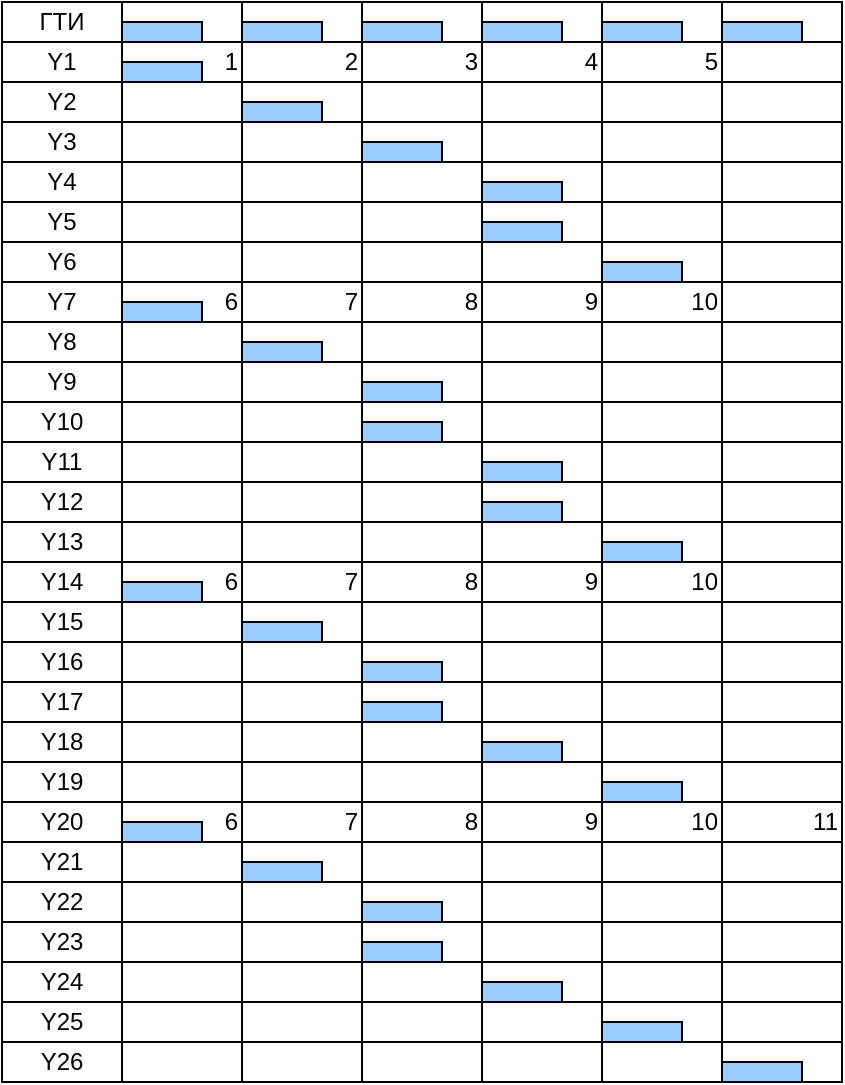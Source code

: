 <mxfile version="15.8.4" type="device" pages="7"><diagram id="CQ7lxzzrIQH8Kb1xWuJo" name="Page-1"><mxGraphModel dx="981" dy="538" grid="1" gridSize="10" guides="1" tooltips="1" connect="1" arrows="1" fold="1" page="1" pageScale="1" pageWidth="827" pageHeight="1169" math="0" shadow="0"><root><mxCell id="0"/><mxCell id="1" parent="0"/><mxCell id="DUOaz0lZSgxdNAwad3Yw-271" value="" style="shape=table;html=1;whiteSpace=wrap;startSize=0;container=1;collapsible=0;childLayout=tableLayout;" vertex="1" parent="1"><mxGeometry x="40" y="40" width="420" height="540" as="geometry"/></mxCell><mxCell id="DUOaz0lZSgxdNAwad3Yw-412" style="shape=partialRectangle;html=1;whiteSpace=wrap;collapsible=0;dropTarget=0;pointerEvents=0;fillColor=none;top=0;left=0;bottom=0;right=0;points=[[0,0.5],[1,0.5]];portConstraint=eastwest;" vertex="1" parent="DUOaz0lZSgxdNAwad3Yw-271"><mxGeometry width="420" height="20" as="geometry"/></mxCell><mxCell id="DUOaz0lZSgxdNAwad3Yw-413" value="ГТИ" style="shape=partialRectangle;html=1;whiteSpace=wrap;connectable=0;fillColor=none;top=0;left=0;bottom=0;right=0;overflow=hidden;pointerEvents=1;" vertex="1" parent="DUOaz0lZSgxdNAwad3Yw-412"><mxGeometry width="60" height="20" as="geometry"><mxRectangle width="60" height="20" as="alternateBounds"/></mxGeometry></mxCell><mxCell id="DUOaz0lZSgxdNAwad3Yw-414" value="" style="shape=partialRectangle;html=1;whiteSpace=wrap;connectable=0;fillColor=none;top=0;left=0;bottom=0;right=0;overflow=hidden;pointerEvents=1;align=right;" vertex="1" parent="DUOaz0lZSgxdNAwad3Yw-412"><mxGeometry x="60" width="60" height="20" as="geometry"><mxRectangle width="60" height="20" as="alternateBounds"/></mxGeometry></mxCell><mxCell id="DUOaz0lZSgxdNAwad3Yw-415" value="" style="shape=partialRectangle;html=1;whiteSpace=wrap;connectable=0;fillColor=none;top=0;left=0;bottom=0;right=0;overflow=hidden;pointerEvents=1;align=right;" vertex="1" parent="DUOaz0lZSgxdNAwad3Yw-412"><mxGeometry x="120" width="60" height="20" as="geometry"><mxRectangle width="60" height="20" as="alternateBounds"/></mxGeometry></mxCell><mxCell id="DUOaz0lZSgxdNAwad3Yw-416" value="" style="shape=partialRectangle;html=1;whiteSpace=wrap;connectable=0;fillColor=none;top=0;left=0;bottom=0;right=0;overflow=hidden;pointerEvents=1;align=right;" vertex="1" parent="DUOaz0lZSgxdNAwad3Yw-412"><mxGeometry x="180" width="60" height="20" as="geometry"><mxRectangle width="60" height="20" as="alternateBounds"/></mxGeometry></mxCell><mxCell id="DUOaz0lZSgxdNAwad3Yw-417" value="" style="shape=partialRectangle;html=1;whiteSpace=wrap;connectable=0;fillColor=none;top=0;left=0;bottom=0;right=0;overflow=hidden;pointerEvents=1;align=right;" vertex="1" parent="DUOaz0lZSgxdNAwad3Yw-412"><mxGeometry x="240" width="60" height="20" as="geometry"><mxRectangle width="60" height="20" as="alternateBounds"/></mxGeometry></mxCell><mxCell id="DUOaz0lZSgxdNAwad3Yw-418" value="" style="shape=partialRectangle;html=1;whiteSpace=wrap;connectable=0;fillColor=none;top=0;left=0;bottom=0;right=0;overflow=hidden;pointerEvents=1;align=right;" vertex="1" parent="DUOaz0lZSgxdNAwad3Yw-412"><mxGeometry x="300" width="60" height="20" as="geometry"><mxRectangle width="60" height="20" as="alternateBounds"/></mxGeometry></mxCell><mxCell id="DUOaz0lZSgxdNAwad3Yw-419" style="shape=partialRectangle;html=1;whiteSpace=wrap;connectable=0;fillColor=none;top=0;left=0;bottom=0;right=0;overflow=hidden;pointerEvents=1;" vertex="1" parent="DUOaz0lZSgxdNAwad3Yw-412"><mxGeometry x="360" width="60" height="20" as="geometry"><mxRectangle width="60" height="20" as="alternateBounds"/></mxGeometry></mxCell><mxCell id="DUOaz0lZSgxdNAwad3Yw-402" style="shape=partialRectangle;html=1;whiteSpace=wrap;collapsible=0;dropTarget=0;pointerEvents=0;fillColor=none;top=0;left=0;bottom=0;right=0;points=[[0,0.5],[1,0.5]];portConstraint=eastwest;" vertex="1" parent="DUOaz0lZSgxdNAwad3Yw-271"><mxGeometry y="20" width="420" height="20" as="geometry"/></mxCell><mxCell id="DUOaz0lZSgxdNAwad3Yw-403" value="Y1" style="shape=partialRectangle;html=1;whiteSpace=wrap;connectable=0;fillColor=none;top=0;left=0;bottom=0;right=0;overflow=hidden;pointerEvents=1;" vertex="1" parent="DUOaz0lZSgxdNAwad3Yw-402"><mxGeometry width="60" height="20" as="geometry"><mxRectangle width="60" height="20" as="alternateBounds"/></mxGeometry></mxCell><mxCell id="DUOaz0lZSgxdNAwad3Yw-404" value="&lt;div align=&quot;right&quot;&gt;1&lt;/div&gt;" style="shape=partialRectangle;html=1;whiteSpace=wrap;connectable=0;fillColor=none;top=0;left=0;bottom=0;right=0;overflow=hidden;pointerEvents=1;align=right;" vertex="1" parent="DUOaz0lZSgxdNAwad3Yw-402"><mxGeometry x="60" width="60" height="20" as="geometry"><mxRectangle width="60" height="20" as="alternateBounds"/></mxGeometry></mxCell><mxCell id="DUOaz0lZSgxdNAwad3Yw-405" value="&lt;div align=&quot;right&quot;&gt;2&lt;/div&gt;" style="shape=partialRectangle;html=1;whiteSpace=wrap;connectable=0;fillColor=none;top=0;left=0;bottom=0;right=0;overflow=hidden;pointerEvents=1;align=right;" vertex="1" parent="DUOaz0lZSgxdNAwad3Yw-402"><mxGeometry x="120" width="60" height="20" as="geometry"><mxRectangle width="60" height="20" as="alternateBounds"/></mxGeometry></mxCell><mxCell id="DUOaz0lZSgxdNAwad3Yw-406" value="&lt;div align=&quot;right&quot;&gt;3&lt;/div&gt;" style="shape=partialRectangle;html=1;whiteSpace=wrap;connectable=0;fillColor=none;top=0;left=0;bottom=0;right=0;overflow=hidden;pointerEvents=1;align=right;" vertex="1" parent="DUOaz0lZSgxdNAwad3Yw-402"><mxGeometry x="180" width="60" height="20" as="geometry"><mxRectangle width="60" height="20" as="alternateBounds"/></mxGeometry></mxCell><mxCell id="DUOaz0lZSgxdNAwad3Yw-407" value="&lt;div align=&quot;right&quot;&gt;4&lt;/div&gt;" style="shape=partialRectangle;html=1;whiteSpace=wrap;connectable=0;fillColor=none;top=0;left=0;bottom=0;right=0;overflow=hidden;pointerEvents=1;align=right;" vertex="1" parent="DUOaz0lZSgxdNAwad3Yw-402"><mxGeometry x="240" width="60" height="20" as="geometry"><mxRectangle width="60" height="20" as="alternateBounds"/></mxGeometry></mxCell><mxCell id="DUOaz0lZSgxdNAwad3Yw-408" value="&lt;div align=&quot;right&quot;&gt;5&lt;/div&gt;" style="shape=partialRectangle;html=1;whiteSpace=wrap;connectable=0;fillColor=none;top=0;left=0;bottom=0;right=0;overflow=hidden;pointerEvents=1;align=right;" vertex="1" parent="DUOaz0lZSgxdNAwad3Yw-402"><mxGeometry x="300" width="60" height="20" as="geometry"><mxRectangle width="60" height="20" as="alternateBounds"/></mxGeometry></mxCell><mxCell id="DUOaz0lZSgxdNAwad3Yw-409" style="shape=partialRectangle;html=1;whiteSpace=wrap;connectable=0;fillColor=none;top=0;left=0;bottom=0;right=0;overflow=hidden;pointerEvents=1;" vertex="1" parent="DUOaz0lZSgxdNAwad3Yw-402"><mxGeometry x="360" width="60" height="20" as="geometry"><mxRectangle width="60" height="20" as="alternateBounds"/></mxGeometry></mxCell><mxCell id="DUOaz0lZSgxdNAwad3Yw-392" style="shape=partialRectangle;html=1;whiteSpace=wrap;collapsible=0;dropTarget=0;pointerEvents=0;fillColor=none;top=0;left=0;bottom=0;right=0;points=[[0,0.5],[1,0.5]];portConstraint=eastwest;" vertex="1" parent="DUOaz0lZSgxdNAwad3Yw-271"><mxGeometry y="40" width="420" height="20" as="geometry"/></mxCell><mxCell id="DUOaz0lZSgxdNAwad3Yw-393" value="Y2" style="shape=partialRectangle;html=1;whiteSpace=wrap;connectable=0;fillColor=none;top=0;left=0;bottom=0;right=0;overflow=hidden;pointerEvents=1;" vertex="1" parent="DUOaz0lZSgxdNAwad3Yw-392"><mxGeometry width="60" height="20" as="geometry"><mxRectangle width="60" height="20" as="alternateBounds"/></mxGeometry></mxCell><mxCell id="DUOaz0lZSgxdNAwad3Yw-394" style="shape=partialRectangle;html=1;whiteSpace=wrap;connectable=0;fillColor=none;top=0;left=0;bottom=0;right=0;overflow=hidden;pointerEvents=1;" vertex="1" parent="DUOaz0lZSgxdNAwad3Yw-392"><mxGeometry x="60" width="60" height="20" as="geometry"><mxRectangle width="60" height="20" as="alternateBounds"/></mxGeometry></mxCell><mxCell id="DUOaz0lZSgxdNAwad3Yw-395" style="shape=partialRectangle;html=1;whiteSpace=wrap;connectable=0;fillColor=none;top=0;left=0;bottom=0;right=0;overflow=hidden;pointerEvents=1;" vertex="1" parent="DUOaz0lZSgxdNAwad3Yw-392"><mxGeometry x="120" width="60" height="20" as="geometry"><mxRectangle width="60" height="20" as="alternateBounds"/></mxGeometry></mxCell><mxCell id="DUOaz0lZSgxdNAwad3Yw-396" style="shape=partialRectangle;html=1;whiteSpace=wrap;connectable=0;fillColor=none;top=0;left=0;bottom=0;right=0;overflow=hidden;pointerEvents=1;" vertex="1" parent="DUOaz0lZSgxdNAwad3Yw-392"><mxGeometry x="180" width="60" height="20" as="geometry"><mxRectangle width="60" height="20" as="alternateBounds"/></mxGeometry></mxCell><mxCell id="DUOaz0lZSgxdNAwad3Yw-397" style="shape=partialRectangle;html=1;whiteSpace=wrap;connectable=0;fillColor=none;top=0;left=0;bottom=0;right=0;overflow=hidden;pointerEvents=1;" vertex="1" parent="DUOaz0lZSgxdNAwad3Yw-392"><mxGeometry x="240" width="60" height="20" as="geometry"><mxRectangle width="60" height="20" as="alternateBounds"/></mxGeometry></mxCell><mxCell id="DUOaz0lZSgxdNAwad3Yw-398" style="shape=partialRectangle;html=1;whiteSpace=wrap;connectable=0;fillColor=none;top=0;left=0;bottom=0;right=0;overflow=hidden;pointerEvents=1;" vertex="1" parent="DUOaz0lZSgxdNAwad3Yw-392"><mxGeometry x="300" width="60" height="20" as="geometry"><mxRectangle width="60" height="20" as="alternateBounds"/></mxGeometry></mxCell><mxCell id="DUOaz0lZSgxdNAwad3Yw-399" style="shape=partialRectangle;html=1;whiteSpace=wrap;connectable=0;fillColor=none;top=0;left=0;bottom=0;right=0;overflow=hidden;pointerEvents=1;" vertex="1" parent="DUOaz0lZSgxdNAwad3Yw-392"><mxGeometry x="360" width="60" height="20" as="geometry"><mxRectangle width="60" height="20" as="alternateBounds"/></mxGeometry></mxCell><mxCell id="DUOaz0lZSgxdNAwad3Yw-382" style="shape=partialRectangle;html=1;whiteSpace=wrap;collapsible=0;dropTarget=0;pointerEvents=0;fillColor=none;top=0;left=0;bottom=0;right=0;points=[[0,0.5],[1,0.5]];portConstraint=eastwest;" vertex="1" parent="DUOaz0lZSgxdNAwad3Yw-271"><mxGeometry y="60" width="420" height="20" as="geometry"/></mxCell><mxCell id="DUOaz0lZSgxdNAwad3Yw-383" value="Y3" style="shape=partialRectangle;html=1;whiteSpace=wrap;connectable=0;fillColor=none;top=0;left=0;bottom=0;right=0;overflow=hidden;pointerEvents=1;" vertex="1" parent="DUOaz0lZSgxdNAwad3Yw-382"><mxGeometry width="60" height="20" as="geometry"><mxRectangle width="60" height="20" as="alternateBounds"/></mxGeometry></mxCell><mxCell id="DUOaz0lZSgxdNAwad3Yw-384" style="shape=partialRectangle;html=1;whiteSpace=wrap;connectable=0;fillColor=none;top=0;left=0;bottom=0;right=0;overflow=hidden;pointerEvents=1;" vertex="1" parent="DUOaz0lZSgxdNAwad3Yw-382"><mxGeometry x="60" width="60" height="20" as="geometry"><mxRectangle width="60" height="20" as="alternateBounds"/></mxGeometry></mxCell><mxCell id="DUOaz0lZSgxdNAwad3Yw-385" style="shape=partialRectangle;html=1;whiteSpace=wrap;connectable=0;fillColor=none;top=0;left=0;bottom=0;right=0;overflow=hidden;pointerEvents=1;" vertex="1" parent="DUOaz0lZSgxdNAwad3Yw-382"><mxGeometry x="120" width="60" height="20" as="geometry"><mxRectangle width="60" height="20" as="alternateBounds"/></mxGeometry></mxCell><mxCell id="DUOaz0lZSgxdNAwad3Yw-386" style="shape=partialRectangle;html=1;whiteSpace=wrap;connectable=0;fillColor=none;top=0;left=0;bottom=0;right=0;overflow=hidden;pointerEvents=1;" vertex="1" parent="DUOaz0lZSgxdNAwad3Yw-382"><mxGeometry x="180" width="60" height="20" as="geometry"><mxRectangle width="60" height="20" as="alternateBounds"/></mxGeometry></mxCell><mxCell id="DUOaz0lZSgxdNAwad3Yw-387" style="shape=partialRectangle;html=1;whiteSpace=wrap;connectable=0;fillColor=none;top=0;left=0;bottom=0;right=0;overflow=hidden;pointerEvents=1;" vertex="1" parent="DUOaz0lZSgxdNAwad3Yw-382"><mxGeometry x="240" width="60" height="20" as="geometry"><mxRectangle width="60" height="20" as="alternateBounds"/></mxGeometry></mxCell><mxCell id="DUOaz0lZSgxdNAwad3Yw-388" style="shape=partialRectangle;html=1;whiteSpace=wrap;connectable=0;fillColor=none;top=0;left=0;bottom=0;right=0;overflow=hidden;pointerEvents=1;" vertex="1" parent="DUOaz0lZSgxdNAwad3Yw-382"><mxGeometry x="300" width="60" height="20" as="geometry"><mxRectangle width="60" height="20" as="alternateBounds"/></mxGeometry></mxCell><mxCell id="DUOaz0lZSgxdNAwad3Yw-389" style="shape=partialRectangle;html=1;whiteSpace=wrap;connectable=0;fillColor=none;top=0;left=0;bottom=0;right=0;overflow=hidden;pointerEvents=1;" vertex="1" parent="DUOaz0lZSgxdNAwad3Yw-382"><mxGeometry x="360" width="60" height="20" as="geometry"><mxRectangle width="60" height="20" as="alternateBounds"/></mxGeometry></mxCell><mxCell id="DUOaz0lZSgxdNAwad3Yw-372" style="shape=partialRectangle;html=1;whiteSpace=wrap;collapsible=0;dropTarget=0;pointerEvents=0;fillColor=none;top=0;left=0;bottom=0;right=0;points=[[0,0.5],[1,0.5]];portConstraint=eastwest;" vertex="1" parent="DUOaz0lZSgxdNAwad3Yw-271"><mxGeometry y="80" width="420" height="20" as="geometry"/></mxCell><mxCell id="DUOaz0lZSgxdNAwad3Yw-373" value="Y4" style="shape=partialRectangle;html=1;whiteSpace=wrap;connectable=0;fillColor=none;top=0;left=0;bottom=0;right=0;overflow=hidden;pointerEvents=1;" vertex="1" parent="DUOaz0lZSgxdNAwad3Yw-372"><mxGeometry width="60" height="20" as="geometry"><mxRectangle width="60" height="20" as="alternateBounds"/></mxGeometry></mxCell><mxCell id="DUOaz0lZSgxdNAwad3Yw-374" style="shape=partialRectangle;html=1;whiteSpace=wrap;connectable=0;fillColor=none;top=0;left=0;bottom=0;right=0;overflow=hidden;pointerEvents=1;" vertex="1" parent="DUOaz0lZSgxdNAwad3Yw-372"><mxGeometry x="60" width="60" height="20" as="geometry"><mxRectangle width="60" height="20" as="alternateBounds"/></mxGeometry></mxCell><mxCell id="DUOaz0lZSgxdNAwad3Yw-375" style="shape=partialRectangle;html=1;whiteSpace=wrap;connectable=0;fillColor=none;top=0;left=0;bottom=0;right=0;overflow=hidden;pointerEvents=1;" vertex="1" parent="DUOaz0lZSgxdNAwad3Yw-372"><mxGeometry x="120" width="60" height="20" as="geometry"><mxRectangle width="60" height="20" as="alternateBounds"/></mxGeometry></mxCell><mxCell id="DUOaz0lZSgxdNAwad3Yw-376" style="shape=partialRectangle;html=1;whiteSpace=wrap;connectable=0;fillColor=none;top=0;left=0;bottom=0;right=0;overflow=hidden;pointerEvents=1;" vertex="1" parent="DUOaz0lZSgxdNAwad3Yw-372"><mxGeometry x="180" width="60" height="20" as="geometry"><mxRectangle width="60" height="20" as="alternateBounds"/></mxGeometry></mxCell><mxCell id="DUOaz0lZSgxdNAwad3Yw-377" style="shape=partialRectangle;html=1;whiteSpace=wrap;connectable=0;fillColor=none;top=0;left=0;bottom=0;right=0;overflow=hidden;pointerEvents=1;" vertex="1" parent="DUOaz0lZSgxdNAwad3Yw-372"><mxGeometry x="240" width="60" height="20" as="geometry"><mxRectangle width="60" height="20" as="alternateBounds"/></mxGeometry></mxCell><mxCell id="DUOaz0lZSgxdNAwad3Yw-378" style="shape=partialRectangle;html=1;whiteSpace=wrap;connectable=0;fillColor=none;top=0;left=0;bottom=0;right=0;overflow=hidden;pointerEvents=1;" vertex="1" parent="DUOaz0lZSgxdNAwad3Yw-372"><mxGeometry x="300" width="60" height="20" as="geometry"><mxRectangle width="60" height="20" as="alternateBounds"/></mxGeometry></mxCell><mxCell id="DUOaz0lZSgxdNAwad3Yw-379" style="shape=partialRectangle;html=1;whiteSpace=wrap;connectable=0;fillColor=none;top=0;left=0;bottom=0;right=0;overflow=hidden;pointerEvents=1;" vertex="1" parent="DUOaz0lZSgxdNAwad3Yw-372"><mxGeometry x="360" width="60" height="20" as="geometry"><mxRectangle width="60" height="20" as="alternateBounds"/></mxGeometry></mxCell><mxCell id="DUOaz0lZSgxdNAwad3Yw-362" style="shape=partialRectangle;html=1;whiteSpace=wrap;collapsible=0;dropTarget=0;pointerEvents=0;fillColor=none;top=0;left=0;bottom=0;right=0;points=[[0,0.5],[1,0.5]];portConstraint=eastwest;" vertex="1" parent="DUOaz0lZSgxdNAwad3Yw-271"><mxGeometry y="100" width="420" height="20" as="geometry"/></mxCell><mxCell id="DUOaz0lZSgxdNAwad3Yw-363" value="Y5" style="shape=partialRectangle;html=1;whiteSpace=wrap;connectable=0;fillColor=none;top=0;left=0;bottom=0;right=0;overflow=hidden;pointerEvents=1;" vertex="1" parent="DUOaz0lZSgxdNAwad3Yw-362"><mxGeometry width="60" height="20" as="geometry"><mxRectangle width="60" height="20" as="alternateBounds"/></mxGeometry></mxCell><mxCell id="DUOaz0lZSgxdNAwad3Yw-364" style="shape=partialRectangle;html=1;whiteSpace=wrap;connectable=0;fillColor=none;top=0;left=0;bottom=0;right=0;overflow=hidden;pointerEvents=1;" vertex="1" parent="DUOaz0lZSgxdNAwad3Yw-362"><mxGeometry x="60" width="60" height="20" as="geometry"><mxRectangle width="60" height="20" as="alternateBounds"/></mxGeometry></mxCell><mxCell id="DUOaz0lZSgxdNAwad3Yw-365" style="shape=partialRectangle;html=1;whiteSpace=wrap;connectable=0;fillColor=none;top=0;left=0;bottom=0;right=0;overflow=hidden;pointerEvents=1;" vertex="1" parent="DUOaz0lZSgxdNAwad3Yw-362"><mxGeometry x="120" width="60" height="20" as="geometry"><mxRectangle width="60" height="20" as="alternateBounds"/></mxGeometry></mxCell><mxCell id="DUOaz0lZSgxdNAwad3Yw-366" style="shape=partialRectangle;html=1;whiteSpace=wrap;connectable=0;fillColor=none;top=0;left=0;bottom=0;right=0;overflow=hidden;pointerEvents=1;" vertex="1" parent="DUOaz0lZSgxdNAwad3Yw-362"><mxGeometry x="180" width="60" height="20" as="geometry"><mxRectangle width="60" height="20" as="alternateBounds"/></mxGeometry></mxCell><mxCell id="DUOaz0lZSgxdNAwad3Yw-367" style="shape=partialRectangle;html=1;whiteSpace=wrap;connectable=0;fillColor=none;top=0;left=0;bottom=0;right=0;overflow=hidden;pointerEvents=1;" vertex="1" parent="DUOaz0lZSgxdNAwad3Yw-362"><mxGeometry x="240" width="60" height="20" as="geometry"><mxRectangle width="60" height="20" as="alternateBounds"/></mxGeometry></mxCell><mxCell id="DUOaz0lZSgxdNAwad3Yw-368" style="shape=partialRectangle;html=1;whiteSpace=wrap;connectable=0;fillColor=none;top=0;left=0;bottom=0;right=0;overflow=hidden;pointerEvents=1;" vertex="1" parent="DUOaz0lZSgxdNAwad3Yw-362"><mxGeometry x="300" width="60" height="20" as="geometry"><mxRectangle width="60" height="20" as="alternateBounds"/></mxGeometry></mxCell><mxCell id="DUOaz0lZSgxdNAwad3Yw-369" style="shape=partialRectangle;html=1;whiteSpace=wrap;connectable=0;fillColor=none;top=0;left=0;bottom=0;right=0;overflow=hidden;pointerEvents=1;" vertex="1" parent="DUOaz0lZSgxdNAwad3Yw-362"><mxGeometry x="360" width="60" height="20" as="geometry"><mxRectangle width="60" height="20" as="alternateBounds"/></mxGeometry></mxCell><mxCell id="DUOaz0lZSgxdNAwad3Yw-352" style="shape=partialRectangle;html=1;whiteSpace=wrap;collapsible=0;dropTarget=0;pointerEvents=0;fillColor=none;top=0;left=0;bottom=0;right=0;points=[[0,0.5],[1,0.5]];portConstraint=eastwest;" vertex="1" parent="DUOaz0lZSgxdNAwad3Yw-271"><mxGeometry y="120" width="420" height="20" as="geometry"/></mxCell><mxCell id="DUOaz0lZSgxdNAwad3Yw-353" value="Y6" style="shape=partialRectangle;html=1;whiteSpace=wrap;connectable=0;fillColor=none;top=0;left=0;bottom=0;right=0;overflow=hidden;pointerEvents=1;" vertex="1" parent="DUOaz0lZSgxdNAwad3Yw-352"><mxGeometry width="60" height="20" as="geometry"><mxRectangle width="60" height="20" as="alternateBounds"/></mxGeometry></mxCell><mxCell id="DUOaz0lZSgxdNAwad3Yw-354" style="shape=partialRectangle;html=1;whiteSpace=wrap;connectable=0;fillColor=none;top=0;left=0;bottom=0;right=0;overflow=hidden;pointerEvents=1;" vertex="1" parent="DUOaz0lZSgxdNAwad3Yw-352"><mxGeometry x="60" width="60" height="20" as="geometry"><mxRectangle width="60" height="20" as="alternateBounds"/></mxGeometry></mxCell><mxCell id="DUOaz0lZSgxdNAwad3Yw-355" style="shape=partialRectangle;html=1;whiteSpace=wrap;connectable=0;fillColor=none;top=0;left=0;bottom=0;right=0;overflow=hidden;pointerEvents=1;" vertex="1" parent="DUOaz0lZSgxdNAwad3Yw-352"><mxGeometry x="120" width="60" height="20" as="geometry"><mxRectangle width="60" height="20" as="alternateBounds"/></mxGeometry></mxCell><mxCell id="DUOaz0lZSgxdNAwad3Yw-356" style="shape=partialRectangle;html=1;whiteSpace=wrap;connectable=0;fillColor=none;top=0;left=0;bottom=0;right=0;overflow=hidden;pointerEvents=1;" vertex="1" parent="DUOaz0lZSgxdNAwad3Yw-352"><mxGeometry x="180" width="60" height="20" as="geometry"><mxRectangle width="60" height="20" as="alternateBounds"/></mxGeometry></mxCell><mxCell id="DUOaz0lZSgxdNAwad3Yw-357" style="shape=partialRectangle;html=1;whiteSpace=wrap;connectable=0;fillColor=none;top=0;left=0;bottom=0;right=0;overflow=hidden;pointerEvents=1;" vertex="1" parent="DUOaz0lZSgxdNAwad3Yw-352"><mxGeometry x="240" width="60" height="20" as="geometry"><mxRectangle width="60" height="20" as="alternateBounds"/></mxGeometry></mxCell><mxCell id="DUOaz0lZSgxdNAwad3Yw-358" style="shape=partialRectangle;html=1;whiteSpace=wrap;connectable=0;fillColor=none;top=0;left=0;bottom=0;right=0;overflow=hidden;pointerEvents=1;" vertex="1" parent="DUOaz0lZSgxdNAwad3Yw-352"><mxGeometry x="300" width="60" height="20" as="geometry"><mxRectangle width="60" height="20" as="alternateBounds"/></mxGeometry></mxCell><mxCell id="DUOaz0lZSgxdNAwad3Yw-359" style="shape=partialRectangle;html=1;whiteSpace=wrap;connectable=0;fillColor=none;top=0;left=0;bottom=0;right=0;overflow=hidden;pointerEvents=1;" vertex="1" parent="DUOaz0lZSgxdNAwad3Yw-352"><mxGeometry x="360" width="60" height="20" as="geometry"><mxRectangle width="60" height="20" as="alternateBounds"/></mxGeometry></mxCell><mxCell id="DUOaz0lZSgxdNAwad3Yw-342" style="shape=partialRectangle;html=1;whiteSpace=wrap;collapsible=0;dropTarget=0;pointerEvents=0;fillColor=none;top=0;left=0;bottom=0;right=0;points=[[0,0.5],[1,0.5]];portConstraint=eastwest;" vertex="1" parent="DUOaz0lZSgxdNAwad3Yw-271"><mxGeometry y="140" width="420" height="20" as="geometry"/></mxCell><mxCell id="DUOaz0lZSgxdNAwad3Yw-343" value="Y7" style="shape=partialRectangle;html=1;whiteSpace=wrap;connectable=0;fillColor=none;top=0;left=0;bottom=0;right=0;overflow=hidden;pointerEvents=1;" vertex="1" parent="DUOaz0lZSgxdNAwad3Yw-342"><mxGeometry width="60" height="20" as="geometry"><mxRectangle width="60" height="20" as="alternateBounds"/></mxGeometry></mxCell><mxCell id="DUOaz0lZSgxdNAwad3Yw-344" value="&lt;div align=&quot;right&quot;&gt;6&lt;/div&gt;" style="shape=partialRectangle;html=1;whiteSpace=wrap;connectable=0;fillColor=none;top=0;left=0;bottom=0;right=0;overflow=hidden;pointerEvents=1;align=right;" vertex="1" parent="DUOaz0lZSgxdNAwad3Yw-342"><mxGeometry x="60" width="60" height="20" as="geometry"><mxRectangle width="60" height="20" as="alternateBounds"/></mxGeometry></mxCell><mxCell id="DUOaz0lZSgxdNAwad3Yw-345" value="&lt;div align=&quot;right&quot;&gt;7&lt;/div&gt;" style="shape=partialRectangle;html=1;whiteSpace=wrap;connectable=0;fillColor=none;top=0;left=0;bottom=0;right=0;overflow=hidden;pointerEvents=1;align=right;" vertex="1" parent="DUOaz0lZSgxdNAwad3Yw-342"><mxGeometry x="120" width="60" height="20" as="geometry"><mxRectangle width="60" height="20" as="alternateBounds"/></mxGeometry></mxCell><mxCell id="DUOaz0lZSgxdNAwad3Yw-346" value="&lt;div align=&quot;right&quot;&gt;8&lt;/div&gt;" style="shape=partialRectangle;html=1;whiteSpace=wrap;connectable=0;fillColor=none;top=0;left=0;bottom=0;right=0;overflow=hidden;pointerEvents=1;align=right;" vertex="1" parent="DUOaz0lZSgxdNAwad3Yw-342"><mxGeometry x="180" width="60" height="20" as="geometry"><mxRectangle width="60" height="20" as="alternateBounds"/></mxGeometry></mxCell><mxCell id="DUOaz0lZSgxdNAwad3Yw-347" value="&lt;div align=&quot;right&quot;&gt;9&lt;/div&gt;" style="shape=partialRectangle;html=1;whiteSpace=wrap;connectable=0;fillColor=none;top=0;left=0;bottom=0;right=0;overflow=hidden;pointerEvents=1;align=right;" vertex="1" parent="DUOaz0lZSgxdNAwad3Yw-342"><mxGeometry x="240" width="60" height="20" as="geometry"><mxRectangle width="60" height="20" as="alternateBounds"/></mxGeometry></mxCell><mxCell id="DUOaz0lZSgxdNAwad3Yw-348" value="&lt;div align=&quot;right&quot;&gt;10&lt;/div&gt;" style="shape=partialRectangle;html=1;whiteSpace=wrap;connectable=0;fillColor=none;top=0;left=0;bottom=0;right=0;overflow=hidden;pointerEvents=1;align=right;" vertex="1" parent="DUOaz0lZSgxdNAwad3Yw-342"><mxGeometry x="300" width="60" height="20" as="geometry"><mxRectangle width="60" height="20" as="alternateBounds"/></mxGeometry></mxCell><mxCell id="DUOaz0lZSgxdNAwad3Yw-349" style="shape=partialRectangle;html=1;whiteSpace=wrap;connectable=0;fillColor=none;top=0;left=0;bottom=0;right=0;overflow=hidden;pointerEvents=1;" vertex="1" parent="DUOaz0lZSgxdNAwad3Yw-342"><mxGeometry x="360" width="60" height="20" as="geometry"><mxRectangle width="60" height="20" as="alternateBounds"/></mxGeometry></mxCell><mxCell id="DUOaz0lZSgxdNAwad3Yw-332" style="shape=partialRectangle;html=1;whiteSpace=wrap;collapsible=0;dropTarget=0;pointerEvents=0;fillColor=none;top=0;left=0;bottom=0;right=0;points=[[0,0.5],[1,0.5]];portConstraint=eastwest;" vertex="1" parent="DUOaz0lZSgxdNAwad3Yw-271"><mxGeometry y="160" width="420" height="20" as="geometry"/></mxCell><mxCell id="DUOaz0lZSgxdNAwad3Yw-333" value="Y8" style="shape=partialRectangle;html=1;whiteSpace=wrap;connectable=0;fillColor=none;top=0;left=0;bottom=0;right=0;overflow=hidden;pointerEvents=1;" vertex="1" parent="DUOaz0lZSgxdNAwad3Yw-332"><mxGeometry width="60" height="20" as="geometry"><mxRectangle width="60" height="20" as="alternateBounds"/></mxGeometry></mxCell><mxCell id="DUOaz0lZSgxdNAwad3Yw-334" style="shape=partialRectangle;html=1;whiteSpace=wrap;connectable=0;fillColor=none;top=0;left=0;bottom=0;right=0;overflow=hidden;pointerEvents=1;" vertex="1" parent="DUOaz0lZSgxdNAwad3Yw-332"><mxGeometry x="60" width="60" height="20" as="geometry"><mxRectangle width="60" height="20" as="alternateBounds"/></mxGeometry></mxCell><mxCell id="DUOaz0lZSgxdNAwad3Yw-335" style="shape=partialRectangle;html=1;whiteSpace=wrap;connectable=0;fillColor=none;top=0;left=0;bottom=0;right=0;overflow=hidden;pointerEvents=1;" vertex="1" parent="DUOaz0lZSgxdNAwad3Yw-332"><mxGeometry x="120" width="60" height="20" as="geometry"><mxRectangle width="60" height="20" as="alternateBounds"/></mxGeometry></mxCell><mxCell id="DUOaz0lZSgxdNAwad3Yw-336" style="shape=partialRectangle;html=1;whiteSpace=wrap;connectable=0;fillColor=none;top=0;left=0;bottom=0;right=0;overflow=hidden;pointerEvents=1;" vertex="1" parent="DUOaz0lZSgxdNAwad3Yw-332"><mxGeometry x="180" width="60" height="20" as="geometry"><mxRectangle width="60" height="20" as="alternateBounds"/></mxGeometry></mxCell><mxCell id="DUOaz0lZSgxdNAwad3Yw-337" style="shape=partialRectangle;html=1;whiteSpace=wrap;connectable=0;fillColor=none;top=0;left=0;bottom=0;right=0;overflow=hidden;pointerEvents=1;" vertex="1" parent="DUOaz0lZSgxdNAwad3Yw-332"><mxGeometry x="240" width="60" height="20" as="geometry"><mxRectangle width="60" height="20" as="alternateBounds"/></mxGeometry></mxCell><mxCell id="DUOaz0lZSgxdNAwad3Yw-338" style="shape=partialRectangle;html=1;whiteSpace=wrap;connectable=0;fillColor=none;top=0;left=0;bottom=0;right=0;overflow=hidden;pointerEvents=1;" vertex="1" parent="DUOaz0lZSgxdNAwad3Yw-332"><mxGeometry x="300" width="60" height="20" as="geometry"><mxRectangle width="60" height="20" as="alternateBounds"/></mxGeometry></mxCell><mxCell id="DUOaz0lZSgxdNAwad3Yw-339" style="shape=partialRectangle;html=1;whiteSpace=wrap;connectable=0;fillColor=none;top=0;left=0;bottom=0;right=0;overflow=hidden;pointerEvents=1;" vertex="1" parent="DUOaz0lZSgxdNAwad3Yw-332"><mxGeometry x="360" width="60" height="20" as="geometry"><mxRectangle width="60" height="20" as="alternateBounds"/></mxGeometry></mxCell><mxCell id="DUOaz0lZSgxdNAwad3Yw-322" style="shape=partialRectangle;html=1;whiteSpace=wrap;collapsible=0;dropTarget=0;pointerEvents=0;fillColor=none;top=0;left=0;bottom=0;right=0;points=[[0,0.5],[1,0.5]];portConstraint=eastwest;" vertex="1" parent="DUOaz0lZSgxdNAwad3Yw-271"><mxGeometry y="180" width="420" height="20" as="geometry"/></mxCell><mxCell id="DUOaz0lZSgxdNAwad3Yw-323" value="Y9" style="shape=partialRectangle;html=1;whiteSpace=wrap;connectable=0;fillColor=none;top=0;left=0;bottom=0;right=0;overflow=hidden;pointerEvents=1;" vertex="1" parent="DUOaz0lZSgxdNAwad3Yw-322"><mxGeometry width="60" height="20" as="geometry"><mxRectangle width="60" height="20" as="alternateBounds"/></mxGeometry></mxCell><mxCell id="DUOaz0lZSgxdNAwad3Yw-324" style="shape=partialRectangle;html=1;whiteSpace=wrap;connectable=0;fillColor=none;top=0;left=0;bottom=0;right=0;overflow=hidden;pointerEvents=1;" vertex="1" parent="DUOaz0lZSgxdNAwad3Yw-322"><mxGeometry x="60" width="60" height="20" as="geometry"><mxRectangle width="60" height="20" as="alternateBounds"/></mxGeometry></mxCell><mxCell id="DUOaz0lZSgxdNAwad3Yw-325" style="shape=partialRectangle;html=1;whiteSpace=wrap;connectable=0;fillColor=none;top=0;left=0;bottom=0;right=0;overflow=hidden;pointerEvents=1;" vertex="1" parent="DUOaz0lZSgxdNAwad3Yw-322"><mxGeometry x="120" width="60" height="20" as="geometry"><mxRectangle width="60" height="20" as="alternateBounds"/></mxGeometry></mxCell><mxCell id="DUOaz0lZSgxdNAwad3Yw-326" style="shape=partialRectangle;html=1;whiteSpace=wrap;connectable=0;fillColor=none;top=0;left=0;bottom=0;right=0;overflow=hidden;pointerEvents=1;" vertex="1" parent="DUOaz0lZSgxdNAwad3Yw-322"><mxGeometry x="180" width="60" height="20" as="geometry"><mxRectangle width="60" height="20" as="alternateBounds"/></mxGeometry></mxCell><mxCell id="DUOaz0lZSgxdNAwad3Yw-327" style="shape=partialRectangle;html=1;whiteSpace=wrap;connectable=0;fillColor=none;top=0;left=0;bottom=0;right=0;overflow=hidden;pointerEvents=1;" vertex="1" parent="DUOaz0lZSgxdNAwad3Yw-322"><mxGeometry x="240" width="60" height="20" as="geometry"><mxRectangle width="60" height="20" as="alternateBounds"/></mxGeometry></mxCell><mxCell id="DUOaz0lZSgxdNAwad3Yw-328" style="shape=partialRectangle;html=1;whiteSpace=wrap;connectable=0;fillColor=none;top=0;left=0;bottom=0;right=0;overflow=hidden;pointerEvents=1;" vertex="1" parent="DUOaz0lZSgxdNAwad3Yw-322"><mxGeometry x="300" width="60" height="20" as="geometry"><mxRectangle width="60" height="20" as="alternateBounds"/></mxGeometry></mxCell><mxCell id="DUOaz0lZSgxdNAwad3Yw-329" style="shape=partialRectangle;html=1;whiteSpace=wrap;connectable=0;fillColor=none;top=0;left=0;bottom=0;right=0;overflow=hidden;pointerEvents=1;" vertex="1" parent="DUOaz0lZSgxdNAwad3Yw-322"><mxGeometry x="360" width="60" height="20" as="geometry"><mxRectangle width="60" height="20" as="alternateBounds"/></mxGeometry></mxCell><mxCell id="DUOaz0lZSgxdNAwad3Yw-312" style="shape=partialRectangle;html=1;whiteSpace=wrap;collapsible=0;dropTarget=0;pointerEvents=0;fillColor=none;top=0;left=0;bottom=0;right=0;points=[[0,0.5],[1,0.5]];portConstraint=eastwest;" vertex="1" parent="DUOaz0lZSgxdNAwad3Yw-271"><mxGeometry y="200" width="420" height="20" as="geometry"/></mxCell><mxCell id="DUOaz0lZSgxdNAwad3Yw-313" value="Y10" style="shape=partialRectangle;html=1;whiteSpace=wrap;connectable=0;fillColor=none;top=0;left=0;bottom=0;right=0;overflow=hidden;pointerEvents=1;" vertex="1" parent="DUOaz0lZSgxdNAwad3Yw-312"><mxGeometry width="60" height="20" as="geometry"><mxRectangle width="60" height="20" as="alternateBounds"/></mxGeometry></mxCell><mxCell id="DUOaz0lZSgxdNAwad3Yw-314" style="shape=partialRectangle;html=1;whiteSpace=wrap;connectable=0;fillColor=none;top=0;left=0;bottom=0;right=0;overflow=hidden;pointerEvents=1;" vertex="1" parent="DUOaz0lZSgxdNAwad3Yw-312"><mxGeometry x="60" width="60" height="20" as="geometry"><mxRectangle width="60" height="20" as="alternateBounds"/></mxGeometry></mxCell><mxCell id="DUOaz0lZSgxdNAwad3Yw-315" style="shape=partialRectangle;html=1;whiteSpace=wrap;connectable=0;fillColor=none;top=0;left=0;bottom=0;right=0;overflow=hidden;pointerEvents=1;" vertex="1" parent="DUOaz0lZSgxdNAwad3Yw-312"><mxGeometry x="120" width="60" height="20" as="geometry"><mxRectangle width="60" height="20" as="alternateBounds"/></mxGeometry></mxCell><mxCell id="DUOaz0lZSgxdNAwad3Yw-316" style="shape=partialRectangle;html=1;whiteSpace=wrap;connectable=0;fillColor=none;top=0;left=0;bottom=0;right=0;overflow=hidden;pointerEvents=1;" vertex="1" parent="DUOaz0lZSgxdNAwad3Yw-312"><mxGeometry x="180" width="60" height="20" as="geometry"><mxRectangle width="60" height="20" as="alternateBounds"/></mxGeometry></mxCell><mxCell id="DUOaz0lZSgxdNAwad3Yw-317" style="shape=partialRectangle;html=1;whiteSpace=wrap;connectable=0;fillColor=none;top=0;left=0;bottom=0;right=0;overflow=hidden;pointerEvents=1;" vertex="1" parent="DUOaz0lZSgxdNAwad3Yw-312"><mxGeometry x="240" width="60" height="20" as="geometry"><mxRectangle width="60" height="20" as="alternateBounds"/></mxGeometry></mxCell><mxCell id="DUOaz0lZSgxdNAwad3Yw-318" style="shape=partialRectangle;html=1;whiteSpace=wrap;connectable=0;fillColor=none;top=0;left=0;bottom=0;right=0;overflow=hidden;pointerEvents=1;" vertex="1" parent="DUOaz0lZSgxdNAwad3Yw-312"><mxGeometry x="300" width="60" height="20" as="geometry"><mxRectangle width="60" height="20" as="alternateBounds"/></mxGeometry></mxCell><mxCell id="DUOaz0lZSgxdNAwad3Yw-319" style="shape=partialRectangle;html=1;whiteSpace=wrap;connectable=0;fillColor=none;top=0;left=0;bottom=0;right=0;overflow=hidden;pointerEvents=1;" vertex="1" parent="DUOaz0lZSgxdNAwad3Yw-312"><mxGeometry x="360" width="60" height="20" as="geometry"><mxRectangle width="60" height="20" as="alternateBounds"/></mxGeometry></mxCell><mxCell id="DUOaz0lZSgxdNAwad3Yw-302" style="shape=partialRectangle;html=1;whiteSpace=wrap;collapsible=0;dropTarget=0;pointerEvents=0;fillColor=none;top=0;left=0;bottom=0;right=0;points=[[0,0.5],[1,0.5]];portConstraint=eastwest;" vertex="1" parent="DUOaz0lZSgxdNAwad3Yw-271"><mxGeometry y="220" width="420" height="20" as="geometry"/></mxCell><mxCell id="DUOaz0lZSgxdNAwad3Yw-303" value="Y11" style="shape=partialRectangle;html=1;whiteSpace=wrap;connectable=0;fillColor=none;top=0;left=0;bottom=0;right=0;overflow=hidden;pointerEvents=1;" vertex="1" parent="DUOaz0lZSgxdNAwad3Yw-302"><mxGeometry width="60" height="20" as="geometry"><mxRectangle width="60" height="20" as="alternateBounds"/></mxGeometry></mxCell><mxCell id="DUOaz0lZSgxdNAwad3Yw-304" style="shape=partialRectangle;html=1;whiteSpace=wrap;connectable=0;fillColor=none;top=0;left=0;bottom=0;right=0;overflow=hidden;pointerEvents=1;" vertex="1" parent="DUOaz0lZSgxdNAwad3Yw-302"><mxGeometry x="60" width="60" height="20" as="geometry"><mxRectangle width="60" height="20" as="alternateBounds"/></mxGeometry></mxCell><mxCell id="DUOaz0lZSgxdNAwad3Yw-305" style="shape=partialRectangle;html=1;whiteSpace=wrap;connectable=0;fillColor=none;top=0;left=0;bottom=0;right=0;overflow=hidden;pointerEvents=1;" vertex="1" parent="DUOaz0lZSgxdNAwad3Yw-302"><mxGeometry x="120" width="60" height="20" as="geometry"><mxRectangle width="60" height="20" as="alternateBounds"/></mxGeometry></mxCell><mxCell id="DUOaz0lZSgxdNAwad3Yw-306" style="shape=partialRectangle;html=1;whiteSpace=wrap;connectable=0;fillColor=none;top=0;left=0;bottom=0;right=0;overflow=hidden;pointerEvents=1;" vertex="1" parent="DUOaz0lZSgxdNAwad3Yw-302"><mxGeometry x="180" width="60" height="20" as="geometry"><mxRectangle width="60" height="20" as="alternateBounds"/></mxGeometry></mxCell><mxCell id="DUOaz0lZSgxdNAwad3Yw-307" style="shape=partialRectangle;html=1;whiteSpace=wrap;connectable=0;fillColor=none;top=0;left=0;bottom=0;right=0;overflow=hidden;pointerEvents=1;" vertex="1" parent="DUOaz0lZSgxdNAwad3Yw-302"><mxGeometry x="240" width="60" height="20" as="geometry"><mxRectangle width="60" height="20" as="alternateBounds"/></mxGeometry></mxCell><mxCell id="DUOaz0lZSgxdNAwad3Yw-308" style="shape=partialRectangle;html=1;whiteSpace=wrap;connectable=0;fillColor=none;top=0;left=0;bottom=0;right=0;overflow=hidden;pointerEvents=1;" vertex="1" parent="DUOaz0lZSgxdNAwad3Yw-302"><mxGeometry x="300" width="60" height="20" as="geometry"><mxRectangle width="60" height="20" as="alternateBounds"/></mxGeometry></mxCell><mxCell id="DUOaz0lZSgxdNAwad3Yw-309" style="shape=partialRectangle;html=1;whiteSpace=wrap;connectable=0;fillColor=none;top=0;left=0;bottom=0;right=0;overflow=hidden;pointerEvents=1;" vertex="1" parent="DUOaz0lZSgxdNAwad3Yw-302"><mxGeometry x="360" width="60" height="20" as="geometry"><mxRectangle width="60" height="20" as="alternateBounds"/></mxGeometry></mxCell><mxCell id="DUOaz0lZSgxdNAwad3Yw-272" value="" style="shape=partialRectangle;html=1;whiteSpace=wrap;collapsible=0;dropTarget=0;pointerEvents=0;fillColor=none;top=0;left=0;bottom=0;right=0;points=[[0,0.5],[1,0.5]];portConstraint=eastwest;" vertex="1" parent="DUOaz0lZSgxdNAwad3Yw-271"><mxGeometry y="240" width="420" height="20" as="geometry"/></mxCell><mxCell id="DUOaz0lZSgxdNAwad3Yw-273" value="Y12" style="shape=partialRectangle;html=1;whiteSpace=wrap;connectable=0;fillColor=none;top=0;left=0;bottom=0;right=0;overflow=hidden;pointerEvents=1;" vertex="1" parent="DUOaz0lZSgxdNAwad3Yw-272"><mxGeometry width="60" height="20" as="geometry"><mxRectangle width="60" height="20" as="alternateBounds"/></mxGeometry></mxCell><mxCell id="DUOaz0lZSgxdNAwad3Yw-274" value="" style="shape=partialRectangle;html=1;whiteSpace=wrap;connectable=0;fillColor=none;top=0;left=0;bottom=0;right=0;overflow=hidden;pointerEvents=1;" vertex="1" parent="DUOaz0lZSgxdNAwad3Yw-272"><mxGeometry x="60" width="60" height="20" as="geometry"><mxRectangle width="60" height="20" as="alternateBounds"/></mxGeometry></mxCell><mxCell id="DUOaz0lZSgxdNAwad3Yw-275" value="" style="shape=partialRectangle;html=1;whiteSpace=wrap;connectable=0;fillColor=none;top=0;left=0;bottom=0;right=0;overflow=hidden;pointerEvents=1;" vertex="1" parent="DUOaz0lZSgxdNAwad3Yw-272"><mxGeometry x="120" width="60" height="20" as="geometry"><mxRectangle width="60" height="20" as="alternateBounds"/></mxGeometry></mxCell><mxCell id="DUOaz0lZSgxdNAwad3Yw-284" style="shape=partialRectangle;html=1;whiteSpace=wrap;connectable=0;fillColor=none;top=0;left=0;bottom=0;right=0;overflow=hidden;pointerEvents=1;" vertex="1" parent="DUOaz0lZSgxdNAwad3Yw-272"><mxGeometry x="180" width="60" height="20" as="geometry"><mxRectangle width="60" height="20" as="alternateBounds"/></mxGeometry></mxCell><mxCell id="DUOaz0lZSgxdNAwad3Yw-287" style="shape=partialRectangle;html=1;whiteSpace=wrap;connectable=0;fillColor=none;top=0;left=0;bottom=0;right=0;overflow=hidden;pointerEvents=1;" vertex="1" parent="DUOaz0lZSgxdNAwad3Yw-272"><mxGeometry x="240" width="60" height="20" as="geometry"><mxRectangle width="60" height="20" as="alternateBounds"/></mxGeometry></mxCell><mxCell id="DUOaz0lZSgxdNAwad3Yw-290" style="shape=partialRectangle;html=1;whiteSpace=wrap;connectable=0;fillColor=none;top=0;left=0;bottom=0;right=0;overflow=hidden;pointerEvents=1;" vertex="1" parent="DUOaz0lZSgxdNAwad3Yw-272"><mxGeometry x="300" width="60" height="20" as="geometry"><mxRectangle width="60" height="20" as="alternateBounds"/></mxGeometry></mxCell><mxCell id="DUOaz0lZSgxdNAwad3Yw-293" style="shape=partialRectangle;html=1;whiteSpace=wrap;connectable=0;fillColor=none;top=0;left=0;bottom=0;right=0;overflow=hidden;pointerEvents=1;" vertex="1" parent="DUOaz0lZSgxdNAwad3Yw-272"><mxGeometry x="360" width="60" height="20" as="geometry"><mxRectangle width="60" height="20" as="alternateBounds"/></mxGeometry></mxCell><mxCell id="DUOaz0lZSgxdNAwad3Yw-276" value="" style="shape=partialRectangle;html=1;whiteSpace=wrap;collapsible=0;dropTarget=0;pointerEvents=0;fillColor=none;top=0;left=0;bottom=0;right=0;points=[[0,0.5],[1,0.5]];portConstraint=eastwest;" vertex="1" parent="DUOaz0lZSgxdNAwad3Yw-271"><mxGeometry y="260" width="420" height="20" as="geometry"/></mxCell><mxCell id="DUOaz0lZSgxdNAwad3Yw-277" value="Y13" style="shape=partialRectangle;html=1;whiteSpace=wrap;connectable=0;fillColor=none;top=0;left=0;bottom=0;right=0;overflow=hidden;pointerEvents=1;" vertex="1" parent="DUOaz0lZSgxdNAwad3Yw-276"><mxGeometry width="60" height="20" as="geometry"><mxRectangle width="60" height="20" as="alternateBounds"/></mxGeometry></mxCell><mxCell id="DUOaz0lZSgxdNAwad3Yw-278" value="" style="shape=partialRectangle;html=1;whiteSpace=wrap;connectable=0;fillColor=none;top=0;left=0;bottom=0;right=0;overflow=hidden;pointerEvents=1;" vertex="1" parent="DUOaz0lZSgxdNAwad3Yw-276"><mxGeometry x="60" width="60" height="20" as="geometry"><mxRectangle width="60" height="20" as="alternateBounds"/></mxGeometry></mxCell><mxCell id="DUOaz0lZSgxdNAwad3Yw-279" value="" style="shape=partialRectangle;html=1;whiteSpace=wrap;connectable=0;fillColor=none;top=0;left=0;bottom=0;right=0;overflow=hidden;pointerEvents=1;" vertex="1" parent="DUOaz0lZSgxdNAwad3Yw-276"><mxGeometry x="120" width="60" height="20" as="geometry"><mxRectangle width="60" height="20" as="alternateBounds"/></mxGeometry></mxCell><mxCell id="DUOaz0lZSgxdNAwad3Yw-285" style="shape=partialRectangle;html=1;whiteSpace=wrap;connectable=0;fillColor=none;top=0;left=0;bottom=0;right=0;overflow=hidden;pointerEvents=1;" vertex="1" parent="DUOaz0lZSgxdNAwad3Yw-276"><mxGeometry x="180" width="60" height="20" as="geometry"><mxRectangle width="60" height="20" as="alternateBounds"/></mxGeometry></mxCell><mxCell id="DUOaz0lZSgxdNAwad3Yw-288" style="shape=partialRectangle;html=1;whiteSpace=wrap;connectable=0;fillColor=none;top=0;left=0;bottom=0;right=0;overflow=hidden;pointerEvents=1;" vertex="1" parent="DUOaz0lZSgxdNAwad3Yw-276"><mxGeometry x="240" width="60" height="20" as="geometry"><mxRectangle width="60" height="20" as="alternateBounds"/></mxGeometry></mxCell><mxCell id="DUOaz0lZSgxdNAwad3Yw-291" style="shape=partialRectangle;html=1;whiteSpace=wrap;connectable=0;fillColor=none;top=0;left=0;bottom=0;right=0;overflow=hidden;pointerEvents=1;" vertex="1" parent="DUOaz0lZSgxdNAwad3Yw-276"><mxGeometry x="300" width="60" height="20" as="geometry"><mxRectangle width="60" height="20" as="alternateBounds"/></mxGeometry></mxCell><mxCell id="DUOaz0lZSgxdNAwad3Yw-294" style="shape=partialRectangle;html=1;whiteSpace=wrap;connectable=0;fillColor=none;top=0;left=0;bottom=0;right=0;overflow=hidden;pointerEvents=1;" vertex="1" parent="DUOaz0lZSgxdNAwad3Yw-276"><mxGeometry x="360" width="60" height="20" as="geometry"><mxRectangle width="60" height="20" as="alternateBounds"/></mxGeometry></mxCell><mxCell id="DUOaz0lZSgxdNAwad3Yw-280" value="" style="shape=partialRectangle;html=1;whiteSpace=wrap;collapsible=0;dropTarget=0;pointerEvents=0;fillColor=none;top=0;left=0;bottom=0;right=0;points=[[0,0.5],[1,0.5]];portConstraint=eastwest;" vertex="1" parent="DUOaz0lZSgxdNAwad3Yw-271"><mxGeometry y="280" width="420" height="20" as="geometry"/></mxCell><mxCell id="DUOaz0lZSgxdNAwad3Yw-281" value="Y14" style="shape=partialRectangle;html=1;whiteSpace=wrap;connectable=0;fillColor=none;top=0;left=0;bottom=0;right=0;overflow=hidden;pointerEvents=1;" vertex="1" parent="DUOaz0lZSgxdNAwad3Yw-280"><mxGeometry width="60" height="20" as="geometry"><mxRectangle width="60" height="20" as="alternateBounds"/></mxGeometry></mxCell><mxCell id="DUOaz0lZSgxdNAwad3Yw-282" value="&lt;div align=&quot;right&quot;&gt;6&lt;/div&gt;" style="shape=partialRectangle;html=1;whiteSpace=wrap;connectable=0;fillColor=none;top=0;left=0;bottom=0;right=0;overflow=hidden;pointerEvents=1;align=right;" vertex="1" parent="DUOaz0lZSgxdNAwad3Yw-280"><mxGeometry x="60" width="60" height="20" as="geometry"><mxRectangle width="60" height="20" as="alternateBounds"/></mxGeometry></mxCell><mxCell id="DUOaz0lZSgxdNAwad3Yw-283" value="&lt;div align=&quot;right&quot;&gt;7&lt;/div&gt;" style="shape=partialRectangle;html=1;whiteSpace=wrap;connectable=0;fillColor=none;top=0;left=0;bottom=0;right=0;overflow=hidden;pointerEvents=1;align=right;" vertex="1" parent="DUOaz0lZSgxdNAwad3Yw-280"><mxGeometry x="120" width="60" height="20" as="geometry"><mxRectangle width="60" height="20" as="alternateBounds"/></mxGeometry></mxCell><mxCell id="DUOaz0lZSgxdNAwad3Yw-286" value="&lt;div align=&quot;right&quot;&gt;8&lt;/div&gt;" style="shape=partialRectangle;html=1;whiteSpace=wrap;connectable=0;fillColor=none;top=0;left=0;bottom=0;right=0;overflow=hidden;pointerEvents=1;align=right;" vertex="1" parent="DUOaz0lZSgxdNAwad3Yw-280"><mxGeometry x="180" width="60" height="20" as="geometry"><mxRectangle width="60" height="20" as="alternateBounds"/></mxGeometry></mxCell><mxCell id="DUOaz0lZSgxdNAwad3Yw-289" value="&lt;div align=&quot;right&quot;&gt;9&lt;/div&gt;" style="shape=partialRectangle;html=1;whiteSpace=wrap;connectable=0;fillColor=none;top=0;left=0;bottom=0;right=0;overflow=hidden;pointerEvents=1;align=right;" vertex="1" parent="DUOaz0lZSgxdNAwad3Yw-280"><mxGeometry x="240" width="60" height="20" as="geometry"><mxRectangle width="60" height="20" as="alternateBounds"/></mxGeometry></mxCell><mxCell id="DUOaz0lZSgxdNAwad3Yw-292" value="&lt;div align=&quot;right&quot;&gt;10&lt;/div&gt;" style="shape=partialRectangle;html=1;whiteSpace=wrap;connectable=0;fillColor=none;top=0;left=0;bottom=0;right=0;overflow=hidden;pointerEvents=1;align=right;" vertex="1" parent="DUOaz0lZSgxdNAwad3Yw-280"><mxGeometry x="300" width="60" height="20" as="geometry"><mxRectangle width="60" height="20" as="alternateBounds"/></mxGeometry></mxCell><mxCell id="DUOaz0lZSgxdNAwad3Yw-295" style="shape=partialRectangle;html=1;whiteSpace=wrap;connectable=0;fillColor=none;top=0;left=0;bottom=0;right=0;overflow=hidden;pointerEvents=1;" vertex="1" parent="DUOaz0lZSgxdNAwad3Yw-280"><mxGeometry x="360" width="60" height="20" as="geometry"><mxRectangle width="60" height="20" as="alternateBounds"/></mxGeometry></mxCell><mxCell id="DUOaz0lZSgxdNAwad3Yw-532" style="shape=partialRectangle;html=1;whiteSpace=wrap;collapsible=0;dropTarget=0;pointerEvents=0;fillColor=none;top=0;left=0;bottom=0;right=0;points=[[0,0.5],[1,0.5]];portConstraint=eastwest;" vertex="1" parent="DUOaz0lZSgxdNAwad3Yw-271"><mxGeometry y="300" width="420" height="20" as="geometry"/></mxCell><mxCell id="DUOaz0lZSgxdNAwad3Yw-533" value="Y15" style="shape=partialRectangle;html=1;whiteSpace=wrap;connectable=0;fillColor=none;top=0;left=0;bottom=0;right=0;overflow=hidden;pointerEvents=1;" vertex="1" parent="DUOaz0lZSgxdNAwad3Yw-532"><mxGeometry width="60" height="20" as="geometry"><mxRectangle width="60" height="20" as="alternateBounds"/></mxGeometry></mxCell><mxCell id="DUOaz0lZSgxdNAwad3Yw-534" style="shape=partialRectangle;html=1;whiteSpace=wrap;connectable=0;fillColor=none;top=0;left=0;bottom=0;right=0;overflow=hidden;pointerEvents=1;" vertex="1" parent="DUOaz0lZSgxdNAwad3Yw-532"><mxGeometry x="60" width="60" height="20" as="geometry"><mxRectangle width="60" height="20" as="alternateBounds"/></mxGeometry></mxCell><mxCell id="DUOaz0lZSgxdNAwad3Yw-535" style="shape=partialRectangle;html=1;whiteSpace=wrap;connectable=0;fillColor=none;top=0;left=0;bottom=0;right=0;overflow=hidden;pointerEvents=1;" vertex="1" parent="DUOaz0lZSgxdNAwad3Yw-532"><mxGeometry x="120" width="60" height="20" as="geometry"><mxRectangle width="60" height="20" as="alternateBounds"/></mxGeometry></mxCell><mxCell id="DUOaz0lZSgxdNAwad3Yw-536" style="shape=partialRectangle;html=1;whiteSpace=wrap;connectable=0;fillColor=none;top=0;left=0;bottom=0;right=0;overflow=hidden;pointerEvents=1;" vertex="1" parent="DUOaz0lZSgxdNAwad3Yw-532"><mxGeometry x="180" width="60" height="20" as="geometry"><mxRectangle width="60" height="20" as="alternateBounds"/></mxGeometry></mxCell><mxCell id="DUOaz0lZSgxdNAwad3Yw-537" style="shape=partialRectangle;html=1;whiteSpace=wrap;connectable=0;fillColor=none;top=0;left=0;bottom=0;right=0;overflow=hidden;pointerEvents=1;" vertex="1" parent="DUOaz0lZSgxdNAwad3Yw-532"><mxGeometry x="240" width="60" height="20" as="geometry"><mxRectangle width="60" height="20" as="alternateBounds"/></mxGeometry></mxCell><mxCell id="DUOaz0lZSgxdNAwad3Yw-538" style="shape=partialRectangle;html=1;whiteSpace=wrap;connectable=0;fillColor=none;top=0;left=0;bottom=0;right=0;overflow=hidden;pointerEvents=1;" vertex="1" parent="DUOaz0lZSgxdNAwad3Yw-532"><mxGeometry x="300" width="60" height="20" as="geometry"><mxRectangle width="60" height="20" as="alternateBounds"/></mxGeometry></mxCell><mxCell id="DUOaz0lZSgxdNAwad3Yw-539" style="shape=partialRectangle;html=1;whiteSpace=wrap;connectable=0;fillColor=none;top=0;left=0;bottom=0;right=0;overflow=hidden;pointerEvents=1;" vertex="1" parent="DUOaz0lZSgxdNAwad3Yw-532"><mxGeometry x="360" width="60" height="20" as="geometry"><mxRectangle width="60" height="20" as="alternateBounds"/></mxGeometry></mxCell><mxCell id="DUOaz0lZSgxdNAwad3Yw-522" style="shape=partialRectangle;html=1;whiteSpace=wrap;collapsible=0;dropTarget=0;pointerEvents=0;fillColor=none;top=0;left=0;bottom=0;right=0;points=[[0,0.5],[1,0.5]];portConstraint=eastwest;" vertex="1" parent="DUOaz0lZSgxdNAwad3Yw-271"><mxGeometry y="320" width="420" height="20" as="geometry"/></mxCell><mxCell id="DUOaz0lZSgxdNAwad3Yw-523" value="Y16" style="shape=partialRectangle;html=1;whiteSpace=wrap;connectable=0;fillColor=none;top=0;left=0;bottom=0;right=0;overflow=hidden;pointerEvents=1;" vertex="1" parent="DUOaz0lZSgxdNAwad3Yw-522"><mxGeometry width="60" height="20" as="geometry"><mxRectangle width="60" height="20" as="alternateBounds"/></mxGeometry></mxCell><mxCell id="DUOaz0lZSgxdNAwad3Yw-524" style="shape=partialRectangle;html=1;whiteSpace=wrap;connectable=0;fillColor=none;top=0;left=0;bottom=0;right=0;overflow=hidden;pointerEvents=1;" vertex="1" parent="DUOaz0lZSgxdNAwad3Yw-522"><mxGeometry x="60" width="60" height="20" as="geometry"><mxRectangle width="60" height="20" as="alternateBounds"/></mxGeometry></mxCell><mxCell id="DUOaz0lZSgxdNAwad3Yw-525" style="shape=partialRectangle;html=1;whiteSpace=wrap;connectable=0;fillColor=none;top=0;left=0;bottom=0;right=0;overflow=hidden;pointerEvents=1;" vertex="1" parent="DUOaz0lZSgxdNAwad3Yw-522"><mxGeometry x="120" width="60" height="20" as="geometry"><mxRectangle width="60" height="20" as="alternateBounds"/></mxGeometry></mxCell><mxCell id="DUOaz0lZSgxdNAwad3Yw-526" style="shape=partialRectangle;html=1;whiteSpace=wrap;connectable=0;fillColor=none;top=0;left=0;bottom=0;right=0;overflow=hidden;pointerEvents=1;" vertex="1" parent="DUOaz0lZSgxdNAwad3Yw-522"><mxGeometry x="180" width="60" height="20" as="geometry"><mxRectangle width="60" height="20" as="alternateBounds"/></mxGeometry></mxCell><mxCell id="DUOaz0lZSgxdNAwad3Yw-527" style="shape=partialRectangle;html=1;whiteSpace=wrap;connectable=0;fillColor=none;top=0;left=0;bottom=0;right=0;overflow=hidden;pointerEvents=1;" vertex="1" parent="DUOaz0lZSgxdNAwad3Yw-522"><mxGeometry x="240" width="60" height="20" as="geometry"><mxRectangle width="60" height="20" as="alternateBounds"/></mxGeometry></mxCell><mxCell id="DUOaz0lZSgxdNAwad3Yw-528" style="shape=partialRectangle;html=1;whiteSpace=wrap;connectable=0;fillColor=none;top=0;left=0;bottom=0;right=0;overflow=hidden;pointerEvents=1;" vertex="1" parent="DUOaz0lZSgxdNAwad3Yw-522"><mxGeometry x="300" width="60" height="20" as="geometry"><mxRectangle width="60" height="20" as="alternateBounds"/></mxGeometry></mxCell><mxCell id="DUOaz0lZSgxdNAwad3Yw-529" style="shape=partialRectangle;html=1;whiteSpace=wrap;connectable=0;fillColor=none;top=0;left=0;bottom=0;right=0;overflow=hidden;pointerEvents=1;" vertex="1" parent="DUOaz0lZSgxdNAwad3Yw-522"><mxGeometry x="360" width="60" height="20" as="geometry"><mxRectangle width="60" height="20" as="alternateBounds"/></mxGeometry></mxCell><mxCell id="DUOaz0lZSgxdNAwad3Yw-512" style="shape=partialRectangle;html=1;whiteSpace=wrap;collapsible=0;dropTarget=0;pointerEvents=0;fillColor=none;top=0;left=0;bottom=0;right=0;points=[[0,0.5],[1,0.5]];portConstraint=eastwest;" vertex="1" parent="DUOaz0lZSgxdNAwad3Yw-271"><mxGeometry y="340" width="420" height="20" as="geometry"/></mxCell><mxCell id="DUOaz0lZSgxdNAwad3Yw-513" value="Y17" style="shape=partialRectangle;html=1;whiteSpace=wrap;connectable=0;fillColor=none;top=0;left=0;bottom=0;right=0;overflow=hidden;pointerEvents=1;" vertex="1" parent="DUOaz0lZSgxdNAwad3Yw-512"><mxGeometry width="60" height="20" as="geometry"><mxRectangle width="60" height="20" as="alternateBounds"/></mxGeometry></mxCell><mxCell id="DUOaz0lZSgxdNAwad3Yw-514" style="shape=partialRectangle;html=1;whiteSpace=wrap;connectable=0;fillColor=none;top=0;left=0;bottom=0;right=0;overflow=hidden;pointerEvents=1;" vertex="1" parent="DUOaz0lZSgxdNAwad3Yw-512"><mxGeometry x="60" width="60" height="20" as="geometry"><mxRectangle width="60" height="20" as="alternateBounds"/></mxGeometry></mxCell><mxCell id="DUOaz0lZSgxdNAwad3Yw-515" style="shape=partialRectangle;html=1;whiteSpace=wrap;connectable=0;fillColor=none;top=0;left=0;bottom=0;right=0;overflow=hidden;pointerEvents=1;" vertex="1" parent="DUOaz0lZSgxdNAwad3Yw-512"><mxGeometry x="120" width="60" height="20" as="geometry"><mxRectangle width="60" height="20" as="alternateBounds"/></mxGeometry></mxCell><mxCell id="DUOaz0lZSgxdNAwad3Yw-516" style="shape=partialRectangle;html=1;whiteSpace=wrap;connectable=0;fillColor=none;top=0;left=0;bottom=0;right=0;overflow=hidden;pointerEvents=1;" vertex="1" parent="DUOaz0lZSgxdNAwad3Yw-512"><mxGeometry x="180" width="60" height="20" as="geometry"><mxRectangle width="60" height="20" as="alternateBounds"/></mxGeometry></mxCell><mxCell id="DUOaz0lZSgxdNAwad3Yw-517" style="shape=partialRectangle;html=1;whiteSpace=wrap;connectable=0;fillColor=none;top=0;left=0;bottom=0;right=0;overflow=hidden;pointerEvents=1;" vertex="1" parent="DUOaz0lZSgxdNAwad3Yw-512"><mxGeometry x="240" width="60" height="20" as="geometry"><mxRectangle width="60" height="20" as="alternateBounds"/></mxGeometry></mxCell><mxCell id="DUOaz0lZSgxdNAwad3Yw-518" style="shape=partialRectangle;html=1;whiteSpace=wrap;connectable=0;fillColor=none;top=0;left=0;bottom=0;right=0;overflow=hidden;pointerEvents=1;" vertex="1" parent="DUOaz0lZSgxdNAwad3Yw-512"><mxGeometry x="300" width="60" height="20" as="geometry"><mxRectangle width="60" height="20" as="alternateBounds"/></mxGeometry></mxCell><mxCell id="DUOaz0lZSgxdNAwad3Yw-519" style="shape=partialRectangle;html=1;whiteSpace=wrap;connectable=0;fillColor=none;top=0;left=0;bottom=0;right=0;overflow=hidden;pointerEvents=1;" vertex="1" parent="DUOaz0lZSgxdNAwad3Yw-512"><mxGeometry x="360" width="60" height="20" as="geometry"><mxRectangle width="60" height="20" as="alternateBounds"/></mxGeometry></mxCell><mxCell id="DUOaz0lZSgxdNAwad3Yw-502" style="shape=partialRectangle;html=1;whiteSpace=wrap;collapsible=0;dropTarget=0;pointerEvents=0;fillColor=none;top=0;left=0;bottom=0;right=0;points=[[0,0.5],[1,0.5]];portConstraint=eastwest;" vertex="1" parent="DUOaz0lZSgxdNAwad3Yw-271"><mxGeometry y="360" width="420" height="20" as="geometry"/></mxCell><mxCell id="DUOaz0lZSgxdNAwad3Yw-503" value="Y18" style="shape=partialRectangle;html=1;whiteSpace=wrap;connectable=0;fillColor=none;top=0;left=0;bottom=0;right=0;overflow=hidden;pointerEvents=1;" vertex="1" parent="DUOaz0lZSgxdNAwad3Yw-502"><mxGeometry width="60" height="20" as="geometry"><mxRectangle width="60" height="20" as="alternateBounds"/></mxGeometry></mxCell><mxCell id="DUOaz0lZSgxdNAwad3Yw-504" style="shape=partialRectangle;html=1;whiteSpace=wrap;connectable=0;fillColor=none;top=0;left=0;bottom=0;right=0;overflow=hidden;pointerEvents=1;" vertex="1" parent="DUOaz0lZSgxdNAwad3Yw-502"><mxGeometry x="60" width="60" height="20" as="geometry"><mxRectangle width="60" height="20" as="alternateBounds"/></mxGeometry></mxCell><mxCell id="DUOaz0lZSgxdNAwad3Yw-505" style="shape=partialRectangle;html=1;whiteSpace=wrap;connectable=0;fillColor=none;top=0;left=0;bottom=0;right=0;overflow=hidden;pointerEvents=1;" vertex="1" parent="DUOaz0lZSgxdNAwad3Yw-502"><mxGeometry x="120" width="60" height="20" as="geometry"><mxRectangle width="60" height="20" as="alternateBounds"/></mxGeometry></mxCell><mxCell id="DUOaz0lZSgxdNAwad3Yw-506" style="shape=partialRectangle;html=1;whiteSpace=wrap;connectable=0;fillColor=none;top=0;left=0;bottom=0;right=0;overflow=hidden;pointerEvents=1;" vertex="1" parent="DUOaz0lZSgxdNAwad3Yw-502"><mxGeometry x="180" width="60" height="20" as="geometry"><mxRectangle width="60" height="20" as="alternateBounds"/></mxGeometry></mxCell><mxCell id="DUOaz0lZSgxdNAwad3Yw-507" style="shape=partialRectangle;html=1;whiteSpace=wrap;connectable=0;fillColor=none;top=0;left=0;bottom=0;right=0;overflow=hidden;pointerEvents=1;" vertex="1" parent="DUOaz0lZSgxdNAwad3Yw-502"><mxGeometry x="240" width="60" height="20" as="geometry"><mxRectangle width="60" height="20" as="alternateBounds"/></mxGeometry></mxCell><mxCell id="DUOaz0lZSgxdNAwad3Yw-508" style="shape=partialRectangle;html=1;whiteSpace=wrap;connectable=0;fillColor=none;top=0;left=0;bottom=0;right=0;overflow=hidden;pointerEvents=1;" vertex="1" parent="DUOaz0lZSgxdNAwad3Yw-502"><mxGeometry x="300" width="60" height="20" as="geometry"><mxRectangle width="60" height="20" as="alternateBounds"/></mxGeometry></mxCell><mxCell id="DUOaz0lZSgxdNAwad3Yw-509" style="shape=partialRectangle;html=1;whiteSpace=wrap;connectable=0;fillColor=none;top=0;left=0;bottom=0;right=0;overflow=hidden;pointerEvents=1;" vertex="1" parent="DUOaz0lZSgxdNAwad3Yw-502"><mxGeometry x="360" width="60" height="20" as="geometry"><mxRectangle width="60" height="20" as="alternateBounds"/></mxGeometry></mxCell><mxCell id="DUOaz0lZSgxdNAwad3Yw-492" style="shape=partialRectangle;html=1;whiteSpace=wrap;collapsible=0;dropTarget=0;pointerEvents=0;fillColor=none;top=0;left=0;bottom=0;right=0;points=[[0,0.5],[1,0.5]];portConstraint=eastwest;" vertex="1" parent="DUOaz0lZSgxdNAwad3Yw-271"><mxGeometry y="380" width="420" height="20" as="geometry"/></mxCell><mxCell id="DUOaz0lZSgxdNAwad3Yw-493" value="Y19" style="shape=partialRectangle;html=1;whiteSpace=wrap;connectable=0;fillColor=none;top=0;left=0;bottom=0;right=0;overflow=hidden;pointerEvents=1;" vertex="1" parent="DUOaz0lZSgxdNAwad3Yw-492"><mxGeometry width="60" height="20" as="geometry"><mxRectangle width="60" height="20" as="alternateBounds"/></mxGeometry></mxCell><mxCell id="DUOaz0lZSgxdNAwad3Yw-494" style="shape=partialRectangle;html=1;whiteSpace=wrap;connectable=0;fillColor=none;top=0;left=0;bottom=0;right=0;overflow=hidden;pointerEvents=1;" vertex="1" parent="DUOaz0lZSgxdNAwad3Yw-492"><mxGeometry x="60" width="60" height="20" as="geometry"><mxRectangle width="60" height="20" as="alternateBounds"/></mxGeometry></mxCell><mxCell id="DUOaz0lZSgxdNAwad3Yw-495" style="shape=partialRectangle;html=1;whiteSpace=wrap;connectable=0;fillColor=none;top=0;left=0;bottom=0;right=0;overflow=hidden;pointerEvents=1;" vertex="1" parent="DUOaz0lZSgxdNAwad3Yw-492"><mxGeometry x="120" width="60" height="20" as="geometry"><mxRectangle width="60" height="20" as="alternateBounds"/></mxGeometry></mxCell><mxCell id="DUOaz0lZSgxdNAwad3Yw-496" style="shape=partialRectangle;html=1;whiteSpace=wrap;connectable=0;fillColor=none;top=0;left=0;bottom=0;right=0;overflow=hidden;pointerEvents=1;" vertex="1" parent="DUOaz0lZSgxdNAwad3Yw-492"><mxGeometry x="180" width="60" height="20" as="geometry"><mxRectangle width="60" height="20" as="alternateBounds"/></mxGeometry></mxCell><mxCell id="DUOaz0lZSgxdNAwad3Yw-497" style="shape=partialRectangle;html=1;whiteSpace=wrap;connectable=0;fillColor=none;top=0;left=0;bottom=0;right=0;overflow=hidden;pointerEvents=1;" vertex="1" parent="DUOaz0lZSgxdNAwad3Yw-492"><mxGeometry x="240" width="60" height="20" as="geometry"><mxRectangle width="60" height="20" as="alternateBounds"/></mxGeometry></mxCell><mxCell id="DUOaz0lZSgxdNAwad3Yw-498" style="shape=partialRectangle;html=1;whiteSpace=wrap;connectable=0;fillColor=none;top=0;left=0;bottom=0;right=0;overflow=hidden;pointerEvents=1;" vertex="1" parent="DUOaz0lZSgxdNAwad3Yw-492"><mxGeometry x="300" width="60" height="20" as="geometry"><mxRectangle width="60" height="20" as="alternateBounds"/></mxGeometry></mxCell><mxCell id="DUOaz0lZSgxdNAwad3Yw-499" style="shape=partialRectangle;html=1;whiteSpace=wrap;connectable=0;fillColor=none;top=0;left=0;bottom=0;right=0;overflow=hidden;pointerEvents=1;" vertex="1" parent="DUOaz0lZSgxdNAwad3Yw-492"><mxGeometry x="360" width="60" height="20" as="geometry"><mxRectangle width="60" height="20" as="alternateBounds"/></mxGeometry></mxCell><mxCell id="DUOaz0lZSgxdNAwad3Yw-482" style="shape=partialRectangle;html=1;whiteSpace=wrap;collapsible=0;dropTarget=0;pointerEvents=0;fillColor=none;top=0;left=0;bottom=0;right=0;points=[[0,0.5],[1,0.5]];portConstraint=eastwest;" vertex="1" parent="DUOaz0lZSgxdNAwad3Yw-271"><mxGeometry y="400" width="420" height="20" as="geometry"/></mxCell><mxCell id="DUOaz0lZSgxdNAwad3Yw-483" value="Y20" style="shape=partialRectangle;html=1;whiteSpace=wrap;connectable=0;fillColor=none;top=0;left=0;bottom=0;right=0;overflow=hidden;pointerEvents=1;" vertex="1" parent="DUOaz0lZSgxdNAwad3Yw-482"><mxGeometry width="60" height="20" as="geometry"><mxRectangle width="60" height="20" as="alternateBounds"/></mxGeometry></mxCell><mxCell id="DUOaz0lZSgxdNAwad3Yw-484" value="&lt;div align=&quot;right&quot;&gt;6&lt;/div&gt;" style="shape=partialRectangle;html=1;whiteSpace=wrap;connectable=0;fillColor=none;top=0;left=0;bottom=0;right=0;overflow=hidden;pointerEvents=1;align=right;" vertex="1" parent="DUOaz0lZSgxdNAwad3Yw-482"><mxGeometry x="60" width="60" height="20" as="geometry"><mxRectangle width="60" height="20" as="alternateBounds"/></mxGeometry></mxCell><mxCell id="DUOaz0lZSgxdNAwad3Yw-485" value="&lt;div align=&quot;right&quot;&gt;7&lt;/div&gt;" style="shape=partialRectangle;html=1;whiteSpace=wrap;connectable=0;fillColor=none;top=0;left=0;bottom=0;right=0;overflow=hidden;pointerEvents=1;align=right;" vertex="1" parent="DUOaz0lZSgxdNAwad3Yw-482"><mxGeometry x="120" width="60" height="20" as="geometry"><mxRectangle width="60" height="20" as="alternateBounds"/></mxGeometry></mxCell><mxCell id="DUOaz0lZSgxdNAwad3Yw-486" value="&lt;div align=&quot;right&quot;&gt;8&lt;/div&gt;" style="shape=partialRectangle;html=1;whiteSpace=wrap;connectable=0;fillColor=none;top=0;left=0;bottom=0;right=0;overflow=hidden;pointerEvents=1;align=right;" vertex="1" parent="DUOaz0lZSgxdNAwad3Yw-482"><mxGeometry x="180" width="60" height="20" as="geometry"><mxRectangle width="60" height="20" as="alternateBounds"/></mxGeometry></mxCell><mxCell id="DUOaz0lZSgxdNAwad3Yw-487" value="&lt;div align=&quot;right&quot;&gt;9&lt;/div&gt;" style="shape=partialRectangle;html=1;whiteSpace=wrap;connectable=0;fillColor=none;top=0;left=0;bottom=0;right=0;overflow=hidden;pointerEvents=1;align=right;" vertex="1" parent="DUOaz0lZSgxdNAwad3Yw-482"><mxGeometry x="240" width="60" height="20" as="geometry"><mxRectangle width="60" height="20" as="alternateBounds"/></mxGeometry></mxCell><mxCell id="DUOaz0lZSgxdNAwad3Yw-488" value="&lt;div align=&quot;right&quot;&gt;10&lt;/div&gt;" style="shape=partialRectangle;html=1;whiteSpace=wrap;connectable=0;fillColor=none;top=0;left=0;bottom=0;right=0;overflow=hidden;pointerEvents=1;align=right;" vertex="1" parent="DUOaz0lZSgxdNAwad3Yw-482"><mxGeometry x="300" width="60" height="20" as="geometry"><mxRectangle width="60" height="20" as="alternateBounds"/></mxGeometry></mxCell><mxCell id="DUOaz0lZSgxdNAwad3Yw-489" value="&lt;div align=&quot;right&quot;&gt;11&lt;/div&gt;" style="shape=partialRectangle;html=1;whiteSpace=wrap;connectable=0;fillColor=none;top=0;left=0;bottom=0;right=0;overflow=hidden;pointerEvents=1;align=right;" vertex="1" parent="DUOaz0lZSgxdNAwad3Yw-482"><mxGeometry x="360" width="60" height="20" as="geometry"><mxRectangle width="60" height="20" as="alternateBounds"/></mxGeometry></mxCell><mxCell id="DUOaz0lZSgxdNAwad3Yw-472" style="shape=partialRectangle;html=1;whiteSpace=wrap;collapsible=0;dropTarget=0;pointerEvents=0;fillColor=none;top=0;left=0;bottom=0;right=0;points=[[0,0.5],[1,0.5]];portConstraint=eastwest;" vertex="1" parent="DUOaz0lZSgxdNAwad3Yw-271"><mxGeometry y="420" width="420" height="20" as="geometry"/></mxCell><mxCell id="DUOaz0lZSgxdNAwad3Yw-473" value="Y21" style="shape=partialRectangle;html=1;whiteSpace=wrap;connectable=0;fillColor=none;top=0;left=0;bottom=0;right=0;overflow=hidden;pointerEvents=1;" vertex="1" parent="DUOaz0lZSgxdNAwad3Yw-472"><mxGeometry width="60" height="20" as="geometry"><mxRectangle width="60" height="20" as="alternateBounds"/></mxGeometry></mxCell><mxCell id="DUOaz0lZSgxdNAwad3Yw-474" style="shape=partialRectangle;html=1;whiteSpace=wrap;connectable=0;fillColor=none;top=0;left=0;bottom=0;right=0;overflow=hidden;pointerEvents=1;" vertex="1" parent="DUOaz0lZSgxdNAwad3Yw-472"><mxGeometry x="60" width="60" height="20" as="geometry"><mxRectangle width="60" height="20" as="alternateBounds"/></mxGeometry></mxCell><mxCell id="DUOaz0lZSgxdNAwad3Yw-475" style="shape=partialRectangle;html=1;whiteSpace=wrap;connectable=0;fillColor=none;top=0;left=0;bottom=0;right=0;overflow=hidden;pointerEvents=1;" vertex="1" parent="DUOaz0lZSgxdNAwad3Yw-472"><mxGeometry x="120" width="60" height="20" as="geometry"><mxRectangle width="60" height="20" as="alternateBounds"/></mxGeometry></mxCell><mxCell id="DUOaz0lZSgxdNAwad3Yw-476" style="shape=partialRectangle;html=1;whiteSpace=wrap;connectable=0;fillColor=none;top=0;left=0;bottom=0;right=0;overflow=hidden;pointerEvents=1;" vertex="1" parent="DUOaz0lZSgxdNAwad3Yw-472"><mxGeometry x="180" width="60" height="20" as="geometry"><mxRectangle width="60" height="20" as="alternateBounds"/></mxGeometry></mxCell><mxCell id="DUOaz0lZSgxdNAwad3Yw-477" style="shape=partialRectangle;html=1;whiteSpace=wrap;connectable=0;fillColor=none;top=0;left=0;bottom=0;right=0;overflow=hidden;pointerEvents=1;" vertex="1" parent="DUOaz0lZSgxdNAwad3Yw-472"><mxGeometry x="240" width="60" height="20" as="geometry"><mxRectangle width="60" height="20" as="alternateBounds"/></mxGeometry></mxCell><mxCell id="DUOaz0lZSgxdNAwad3Yw-478" style="shape=partialRectangle;html=1;whiteSpace=wrap;connectable=0;fillColor=none;top=0;left=0;bottom=0;right=0;overflow=hidden;pointerEvents=1;" vertex="1" parent="DUOaz0lZSgxdNAwad3Yw-472"><mxGeometry x="300" width="60" height="20" as="geometry"><mxRectangle width="60" height="20" as="alternateBounds"/></mxGeometry></mxCell><mxCell id="DUOaz0lZSgxdNAwad3Yw-479" style="shape=partialRectangle;html=1;whiteSpace=wrap;connectable=0;fillColor=none;top=0;left=0;bottom=0;right=0;overflow=hidden;pointerEvents=1;" vertex="1" parent="DUOaz0lZSgxdNAwad3Yw-472"><mxGeometry x="360" width="60" height="20" as="geometry"><mxRectangle width="60" height="20" as="alternateBounds"/></mxGeometry></mxCell><mxCell id="DUOaz0lZSgxdNAwad3Yw-462" style="shape=partialRectangle;html=1;whiteSpace=wrap;collapsible=0;dropTarget=0;pointerEvents=0;fillColor=none;top=0;left=0;bottom=0;right=0;points=[[0,0.5],[1,0.5]];portConstraint=eastwest;" vertex="1" parent="DUOaz0lZSgxdNAwad3Yw-271"><mxGeometry y="440" width="420" height="20" as="geometry"/></mxCell><mxCell id="DUOaz0lZSgxdNAwad3Yw-463" value="Y22" style="shape=partialRectangle;html=1;whiteSpace=wrap;connectable=0;fillColor=none;top=0;left=0;bottom=0;right=0;overflow=hidden;pointerEvents=1;" vertex="1" parent="DUOaz0lZSgxdNAwad3Yw-462"><mxGeometry width="60" height="20" as="geometry"><mxRectangle width="60" height="20" as="alternateBounds"/></mxGeometry></mxCell><mxCell id="DUOaz0lZSgxdNAwad3Yw-464" style="shape=partialRectangle;html=1;whiteSpace=wrap;connectable=0;fillColor=none;top=0;left=0;bottom=0;right=0;overflow=hidden;pointerEvents=1;" vertex="1" parent="DUOaz0lZSgxdNAwad3Yw-462"><mxGeometry x="60" width="60" height="20" as="geometry"><mxRectangle width="60" height="20" as="alternateBounds"/></mxGeometry></mxCell><mxCell id="DUOaz0lZSgxdNAwad3Yw-465" style="shape=partialRectangle;html=1;whiteSpace=wrap;connectable=0;fillColor=none;top=0;left=0;bottom=0;right=0;overflow=hidden;pointerEvents=1;" vertex="1" parent="DUOaz0lZSgxdNAwad3Yw-462"><mxGeometry x="120" width="60" height="20" as="geometry"><mxRectangle width="60" height="20" as="alternateBounds"/></mxGeometry></mxCell><mxCell id="DUOaz0lZSgxdNAwad3Yw-466" style="shape=partialRectangle;html=1;whiteSpace=wrap;connectable=0;fillColor=none;top=0;left=0;bottom=0;right=0;overflow=hidden;pointerEvents=1;" vertex="1" parent="DUOaz0lZSgxdNAwad3Yw-462"><mxGeometry x="180" width="60" height="20" as="geometry"><mxRectangle width="60" height="20" as="alternateBounds"/></mxGeometry></mxCell><mxCell id="DUOaz0lZSgxdNAwad3Yw-467" style="shape=partialRectangle;html=1;whiteSpace=wrap;connectable=0;fillColor=none;top=0;left=0;bottom=0;right=0;overflow=hidden;pointerEvents=1;" vertex="1" parent="DUOaz0lZSgxdNAwad3Yw-462"><mxGeometry x="240" width="60" height="20" as="geometry"><mxRectangle width="60" height="20" as="alternateBounds"/></mxGeometry></mxCell><mxCell id="DUOaz0lZSgxdNAwad3Yw-468" style="shape=partialRectangle;html=1;whiteSpace=wrap;connectable=0;fillColor=none;top=0;left=0;bottom=0;right=0;overflow=hidden;pointerEvents=1;" vertex="1" parent="DUOaz0lZSgxdNAwad3Yw-462"><mxGeometry x="300" width="60" height="20" as="geometry"><mxRectangle width="60" height="20" as="alternateBounds"/></mxGeometry></mxCell><mxCell id="DUOaz0lZSgxdNAwad3Yw-469" style="shape=partialRectangle;html=1;whiteSpace=wrap;connectable=0;fillColor=none;top=0;left=0;bottom=0;right=0;overflow=hidden;pointerEvents=1;" vertex="1" parent="DUOaz0lZSgxdNAwad3Yw-462"><mxGeometry x="360" width="60" height="20" as="geometry"><mxRectangle width="60" height="20" as="alternateBounds"/></mxGeometry></mxCell><mxCell id="DUOaz0lZSgxdNAwad3Yw-452" style="shape=partialRectangle;html=1;whiteSpace=wrap;collapsible=0;dropTarget=0;pointerEvents=0;fillColor=none;top=0;left=0;bottom=0;right=0;points=[[0,0.5],[1,0.5]];portConstraint=eastwest;" vertex="1" parent="DUOaz0lZSgxdNAwad3Yw-271"><mxGeometry y="460" width="420" height="20" as="geometry"/></mxCell><mxCell id="DUOaz0lZSgxdNAwad3Yw-453" value="Y23" style="shape=partialRectangle;html=1;whiteSpace=wrap;connectable=0;fillColor=none;top=0;left=0;bottom=0;right=0;overflow=hidden;pointerEvents=1;" vertex="1" parent="DUOaz0lZSgxdNAwad3Yw-452"><mxGeometry width="60" height="20" as="geometry"><mxRectangle width="60" height="20" as="alternateBounds"/></mxGeometry></mxCell><mxCell id="DUOaz0lZSgxdNAwad3Yw-454" style="shape=partialRectangle;html=1;whiteSpace=wrap;connectable=0;fillColor=none;top=0;left=0;bottom=0;right=0;overflow=hidden;pointerEvents=1;" vertex="1" parent="DUOaz0lZSgxdNAwad3Yw-452"><mxGeometry x="60" width="60" height="20" as="geometry"><mxRectangle width="60" height="20" as="alternateBounds"/></mxGeometry></mxCell><mxCell id="DUOaz0lZSgxdNAwad3Yw-455" style="shape=partialRectangle;html=1;whiteSpace=wrap;connectable=0;fillColor=none;top=0;left=0;bottom=0;right=0;overflow=hidden;pointerEvents=1;" vertex="1" parent="DUOaz0lZSgxdNAwad3Yw-452"><mxGeometry x="120" width="60" height="20" as="geometry"><mxRectangle width="60" height="20" as="alternateBounds"/></mxGeometry></mxCell><mxCell id="DUOaz0lZSgxdNAwad3Yw-456" style="shape=partialRectangle;html=1;whiteSpace=wrap;connectable=0;fillColor=none;top=0;left=0;bottom=0;right=0;overflow=hidden;pointerEvents=1;" vertex="1" parent="DUOaz0lZSgxdNAwad3Yw-452"><mxGeometry x="180" width="60" height="20" as="geometry"><mxRectangle width="60" height="20" as="alternateBounds"/></mxGeometry></mxCell><mxCell id="DUOaz0lZSgxdNAwad3Yw-457" style="shape=partialRectangle;html=1;whiteSpace=wrap;connectable=0;fillColor=none;top=0;left=0;bottom=0;right=0;overflow=hidden;pointerEvents=1;" vertex="1" parent="DUOaz0lZSgxdNAwad3Yw-452"><mxGeometry x="240" width="60" height="20" as="geometry"><mxRectangle width="60" height="20" as="alternateBounds"/></mxGeometry></mxCell><mxCell id="DUOaz0lZSgxdNAwad3Yw-458" style="shape=partialRectangle;html=1;whiteSpace=wrap;connectable=0;fillColor=none;top=0;left=0;bottom=0;right=0;overflow=hidden;pointerEvents=1;" vertex="1" parent="DUOaz0lZSgxdNAwad3Yw-452"><mxGeometry x="300" width="60" height="20" as="geometry"><mxRectangle width="60" height="20" as="alternateBounds"/></mxGeometry></mxCell><mxCell id="DUOaz0lZSgxdNAwad3Yw-459" style="shape=partialRectangle;html=1;whiteSpace=wrap;connectable=0;fillColor=none;top=0;left=0;bottom=0;right=0;overflow=hidden;pointerEvents=1;" vertex="1" parent="DUOaz0lZSgxdNAwad3Yw-452"><mxGeometry x="360" width="60" height="20" as="geometry"><mxRectangle width="60" height="20" as="alternateBounds"/></mxGeometry></mxCell><mxCell id="DUOaz0lZSgxdNAwad3Yw-442" style="shape=partialRectangle;html=1;whiteSpace=wrap;collapsible=0;dropTarget=0;pointerEvents=0;fillColor=none;top=0;left=0;bottom=0;right=0;points=[[0,0.5],[1,0.5]];portConstraint=eastwest;" vertex="1" parent="DUOaz0lZSgxdNAwad3Yw-271"><mxGeometry y="480" width="420" height="20" as="geometry"/></mxCell><mxCell id="DUOaz0lZSgxdNAwad3Yw-443" value="Y24" style="shape=partialRectangle;html=1;whiteSpace=wrap;connectable=0;fillColor=none;top=0;left=0;bottom=0;right=0;overflow=hidden;pointerEvents=1;" vertex="1" parent="DUOaz0lZSgxdNAwad3Yw-442"><mxGeometry width="60" height="20" as="geometry"><mxRectangle width="60" height="20" as="alternateBounds"/></mxGeometry></mxCell><mxCell id="DUOaz0lZSgxdNAwad3Yw-444" style="shape=partialRectangle;html=1;whiteSpace=wrap;connectable=0;fillColor=none;top=0;left=0;bottom=0;right=0;overflow=hidden;pointerEvents=1;" vertex="1" parent="DUOaz0lZSgxdNAwad3Yw-442"><mxGeometry x="60" width="60" height="20" as="geometry"><mxRectangle width="60" height="20" as="alternateBounds"/></mxGeometry></mxCell><mxCell id="DUOaz0lZSgxdNAwad3Yw-445" style="shape=partialRectangle;html=1;whiteSpace=wrap;connectable=0;fillColor=none;top=0;left=0;bottom=0;right=0;overflow=hidden;pointerEvents=1;" vertex="1" parent="DUOaz0lZSgxdNAwad3Yw-442"><mxGeometry x="120" width="60" height="20" as="geometry"><mxRectangle width="60" height="20" as="alternateBounds"/></mxGeometry></mxCell><mxCell id="DUOaz0lZSgxdNAwad3Yw-446" style="shape=partialRectangle;html=1;whiteSpace=wrap;connectable=0;fillColor=none;top=0;left=0;bottom=0;right=0;overflow=hidden;pointerEvents=1;" vertex="1" parent="DUOaz0lZSgxdNAwad3Yw-442"><mxGeometry x="180" width="60" height="20" as="geometry"><mxRectangle width="60" height="20" as="alternateBounds"/></mxGeometry></mxCell><mxCell id="DUOaz0lZSgxdNAwad3Yw-447" style="shape=partialRectangle;html=1;whiteSpace=wrap;connectable=0;fillColor=none;top=0;left=0;bottom=0;right=0;overflow=hidden;pointerEvents=1;" vertex="1" parent="DUOaz0lZSgxdNAwad3Yw-442"><mxGeometry x="240" width="60" height="20" as="geometry"><mxRectangle width="60" height="20" as="alternateBounds"/></mxGeometry></mxCell><mxCell id="DUOaz0lZSgxdNAwad3Yw-448" style="shape=partialRectangle;html=1;whiteSpace=wrap;connectable=0;fillColor=none;top=0;left=0;bottom=0;right=0;overflow=hidden;pointerEvents=1;" vertex="1" parent="DUOaz0lZSgxdNAwad3Yw-442"><mxGeometry x="300" width="60" height="20" as="geometry"><mxRectangle width="60" height="20" as="alternateBounds"/></mxGeometry></mxCell><mxCell id="DUOaz0lZSgxdNAwad3Yw-449" style="shape=partialRectangle;html=1;whiteSpace=wrap;connectable=0;fillColor=none;top=0;left=0;bottom=0;right=0;overflow=hidden;pointerEvents=1;" vertex="1" parent="DUOaz0lZSgxdNAwad3Yw-442"><mxGeometry x="360" width="60" height="20" as="geometry"><mxRectangle width="60" height="20" as="alternateBounds"/></mxGeometry></mxCell><mxCell id="DUOaz0lZSgxdNAwad3Yw-432" style="shape=partialRectangle;html=1;whiteSpace=wrap;collapsible=0;dropTarget=0;pointerEvents=0;fillColor=none;top=0;left=0;bottom=0;right=0;points=[[0,0.5],[1,0.5]];portConstraint=eastwest;" vertex="1" parent="DUOaz0lZSgxdNAwad3Yw-271"><mxGeometry y="500" width="420" height="20" as="geometry"/></mxCell><mxCell id="DUOaz0lZSgxdNAwad3Yw-433" value="Y25" style="shape=partialRectangle;html=1;whiteSpace=wrap;connectable=0;fillColor=none;top=0;left=0;bottom=0;right=0;overflow=hidden;pointerEvents=1;" vertex="1" parent="DUOaz0lZSgxdNAwad3Yw-432"><mxGeometry width="60" height="20" as="geometry"><mxRectangle width="60" height="20" as="alternateBounds"/></mxGeometry></mxCell><mxCell id="DUOaz0lZSgxdNAwad3Yw-434" style="shape=partialRectangle;html=1;whiteSpace=wrap;connectable=0;fillColor=none;top=0;left=0;bottom=0;right=0;overflow=hidden;pointerEvents=1;" vertex="1" parent="DUOaz0lZSgxdNAwad3Yw-432"><mxGeometry x="60" width="60" height="20" as="geometry"><mxRectangle width="60" height="20" as="alternateBounds"/></mxGeometry></mxCell><mxCell id="DUOaz0lZSgxdNAwad3Yw-435" style="shape=partialRectangle;html=1;whiteSpace=wrap;connectable=0;fillColor=none;top=0;left=0;bottom=0;right=0;overflow=hidden;pointerEvents=1;" vertex="1" parent="DUOaz0lZSgxdNAwad3Yw-432"><mxGeometry x="120" width="60" height="20" as="geometry"><mxRectangle width="60" height="20" as="alternateBounds"/></mxGeometry></mxCell><mxCell id="DUOaz0lZSgxdNAwad3Yw-436" style="shape=partialRectangle;html=1;whiteSpace=wrap;connectable=0;fillColor=none;top=0;left=0;bottom=0;right=0;overflow=hidden;pointerEvents=1;" vertex="1" parent="DUOaz0lZSgxdNAwad3Yw-432"><mxGeometry x="180" width="60" height="20" as="geometry"><mxRectangle width="60" height="20" as="alternateBounds"/></mxGeometry></mxCell><mxCell id="DUOaz0lZSgxdNAwad3Yw-437" style="shape=partialRectangle;html=1;whiteSpace=wrap;connectable=0;fillColor=none;top=0;left=0;bottom=0;right=0;overflow=hidden;pointerEvents=1;" vertex="1" parent="DUOaz0lZSgxdNAwad3Yw-432"><mxGeometry x="240" width="60" height="20" as="geometry"><mxRectangle width="60" height="20" as="alternateBounds"/></mxGeometry></mxCell><mxCell id="DUOaz0lZSgxdNAwad3Yw-438" style="shape=partialRectangle;html=1;whiteSpace=wrap;connectable=0;fillColor=none;top=0;left=0;bottom=0;right=0;overflow=hidden;pointerEvents=1;" vertex="1" parent="DUOaz0lZSgxdNAwad3Yw-432"><mxGeometry x="300" width="60" height="20" as="geometry"><mxRectangle width="60" height="20" as="alternateBounds"/></mxGeometry></mxCell><mxCell id="DUOaz0lZSgxdNAwad3Yw-439" style="shape=partialRectangle;html=1;whiteSpace=wrap;connectable=0;fillColor=none;top=0;left=0;bottom=0;right=0;overflow=hidden;pointerEvents=1;" vertex="1" parent="DUOaz0lZSgxdNAwad3Yw-432"><mxGeometry x="360" width="60" height="20" as="geometry"><mxRectangle width="60" height="20" as="alternateBounds"/></mxGeometry></mxCell><mxCell id="DUOaz0lZSgxdNAwad3Yw-576" style="shape=partialRectangle;html=1;whiteSpace=wrap;collapsible=0;dropTarget=0;pointerEvents=0;fillColor=none;top=0;left=0;bottom=0;right=0;points=[[0,0.5],[1,0.5]];portConstraint=eastwest;" vertex="1" parent="DUOaz0lZSgxdNAwad3Yw-271"><mxGeometry y="520" width="420" height="20" as="geometry"/></mxCell><mxCell id="DUOaz0lZSgxdNAwad3Yw-577" value="Y26" style="shape=partialRectangle;html=1;whiteSpace=wrap;connectable=0;fillColor=none;top=0;left=0;bottom=0;right=0;overflow=hidden;pointerEvents=1;" vertex="1" parent="DUOaz0lZSgxdNAwad3Yw-576"><mxGeometry width="60" height="20" as="geometry"><mxRectangle width="60" height="20" as="alternateBounds"/></mxGeometry></mxCell><mxCell id="DUOaz0lZSgxdNAwad3Yw-578" style="shape=partialRectangle;html=1;whiteSpace=wrap;connectable=0;fillColor=none;top=0;left=0;bottom=0;right=0;overflow=hidden;pointerEvents=1;" vertex="1" parent="DUOaz0lZSgxdNAwad3Yw-576"><mxGeometry x="60" width="60" height="20" as="geometry"><mxRectangle width="60" height="20" as="alternateBounds"/></mxGeometry></mxCell><mxCell id="DUOaz0lZSgxdNAwad3Yw-579" style="shape=partialRectangle;html=1;whiteSpace=wrap;connectable=0;fillColor=none;top=0;left=0;bottom=0;right=0;overflow=hidden;pointerEvents=1;" vertex="1" parent="DUOaz0lZSgxdNAwad3Yw-576"><mxGeometry x="120" width="60" height="20" as="geometry"><mxRectangle width="60" height="20" as="alternateBounds"/></mxGeometry></mxCell><mxCell id="DUOaz0lZSgxdNAwad3Yw-580" style="shape=partialRectangle;html=1;whiteSpace=wrap;connectable=0;fillColor=none;top=0;left=0;bottom=0;right=0;overflow=hidden;pointerEvents=1;" vertex="1" parent="DUOaz0lZSgxdNAwad3Yw-576"><mxGeometry x="180" width="60" height="20" as="geometry"><mxRectangle width="60" height="20" as="alternateBounds"/></mxGeometry></mxCell><mxCell id="DUOaz0lZSgxdNAwad3Yw-581" style="shape=partialRectangle;html=1;whiteSpace=wrap;connectable=0;fillColor=none;top=0;left=0;bottom=0;right=0;overflow=hidden;pointerEvents=1;" vertex="1" parent="DUOaz0lZSgxdNAwad3Yw-576"><mxGeometry x="240" width="60" height="20" as="geometry"><mxRectangle width="60" height="20" as="alternateBounds"/></mxGeometry></mxCell><mxCell id="DUOaz0lZSgxdNAwad3Yw-582" style="shape=partialRectangle;html=1;whiteSpace=wrap;connectable=0;fillColor=none;top=0;left=0;bottom=0;right=0;overflow=hidden;pointerEvents=1;" vertex="1" parent="DUOaz0lZSgxdNAwad3Yw-576"><mxGeometry x="300" width="60" height="20" as="geometry"><mxRectangle width="60" height="20" as="alternateBounds"/></mxGeometry></mxCell><mxCell id="DUOaz0lZSgxdNAwad3Yw-583" style="shape=partialRectangle;html=1;whiteSpace=wrap;connectable=0;fillColor=none;top=0;left=0;bottom=0;right=0;overflow=hidden;pointerEvents=1;" vertex="1" parent="DUOaz0lZSgxdNAwad3Yw-576"><mxGeometry x="360" width="60" height="20" as="geometry"><mxRectangle width="60" height="20" as="alternateBounds"/></mxGeometry></mxCell><mxCell id="DUOaz0lZSgxdNAwad3Yw-543" value="" style="rounded=0;whiteSpace=wrap;html=1;fillColor=#99CCFF;" vertex="1" parent="1"><mxGeometry x="100" y="50" width="40" height="10" as="geometry"/></mxCell><mxCell id="DUOaz0lZSgxdNAwad3Yw-544" value="" style="rounded=0;whiteSpace=wrap;html=1;fillColor=#99CCFF;" vertex="1" parent="1"><mxGeometry x="160" y="50" width="40" height="10" as="geometry"/></mxCell><mxCell id="DUOaz0lZSgxdNAwad3Yw-545" value="" style="rounded=0;whiteSpace=wrap;html=1;fillColor=#99CCFF;" vertex="1" parent="1"><mxGeometry x="220" y="50" width="40" height="10" as="geometry"/></mxCell><mxCell id="DUOaz0lZSgxdNAwad3Yw-546" value="" style="rounded=0;whiteSpace=wrap;html=1;fillColor=#99CCFF;" vertex="1" parent="1"><mxGeometry x="280" y="50" width="40" height="10" as="geometry"/></mxCell><mxCell id="DUOaz0lZSgxdNAwad3Yw-547" value="" style="rounded=0;whiteSpace=wrap;html=1;fillColor=#99CCFF;" vertex="1" parent="1"><mxGeometry x="340" y="50" width="40" height="10" as="geometry"/></mxCell><mxCell id="DUOaz0lZSgxdNAwad3Yw-548" value="" style="rounded=0;whiteSpace=wrap;html=1;fillColor=#99CCFF;" vertex="1" parent="1"><mxGeometry x="400" y="50" width="40" height="10" as="geometry"/></mxCell><mxCell id="DUOaz0lZSgxdNAwad3Yw-551" value="" style="rounded=0;whiteSpace=wrap;html=1;fillColor=#99CCFF;" vertex="1" parent="1"><mxGeometry x="100" y="70" width="40" height="10" as="geometry"/></mxCell><mxCell id="DUOaz0lZSgxdNAwad3Yw-552" value="" style="rounded=0;whiteSpace=wrap;html=1;fillColor=#99CCFF;" vertex="1" parent="1"><mxGeometry x="160" y="90" width="40" height="10" as="geometry"/></mxCell><mxCell id="DUOaz0lZSgxdNAwad3Yw-553" value="" style="rounded=0;whiteSpace=wrap;html=1;fillColor=#99CCFF;" vertex="1" parent="1"><mxGeometry x="220" y="110" width="40" height="10" as="geometry"/></mxCell><mxCell id="DUOaz0lZSgxdNAwad3Yw-554" value="" style="rounded=0;whiteSpace=wrap;html=1;fillColor=#99CCFF;" vertex="1" parent="1"><mxGeometry x="280" y="130" width="40" height="10" as="geometry"/></mxCell><mxCell id="DUOaz0lZSgxdNAwad3Yw-555" value="" style="rounded=0;whiteSpace=wrap;html=1;fillColor=#99CCFF;" vertex="1" parent="1"><mxGeometry x="280" y="150" width="40" height="10" as="geometry"/></mxCell><mxCell id="DUOaz0lZSgxdNAwad3Yw-556" value="" style="rounded=0;whiteSpace=wrap;html=1;fillColor=#99CCFF;" vertex="1" parent="1"><mxGeometry x="340" y="170" width="40" height="10" as="geometry"/></mxCell><mxCell id="DUOaz0lZSgxdNAwad3Yw-557" value="" style="rounded=0;whiteSpace=wrap;html=1;fillColor=#99CCFF;" vertex="1" parent="1"><mxGeometry x="100" y="190" width="40" height="10" as="geometry"/></mxCell><mxCell id="DUOaz0lZSgxdNAwad3Yw-558" value="" style="rounded=0;whiteSpace=wrap;html=1;fillColor=#99CCFF;" vertex="1" parent="1"><mxGeometry x="160" y="210" width="40" height="10" as="geometry"/></mxCell><mxCell id="DUOaz0lZSgxdNAwad3Yw-559" value="" style="rounded=0;whiteSpace=wrap;html=1;fillColor=#99CCFF;" vertex="1" parent="1"><mxGeometry x="220" y="230" width="40" height="10" as="geometry"/></mxCell><mxCell id="DUOaz0lZSgxdNAwad3Yw-560" value="" style="rounded=0;whiteSpace=wrap;html=1;fillColor=#99CCFF;" vertex="1" parent="1"><mxGeometry x="220" y="250" width="40" height="10" as="geometry"/></mxCell><mxCell id="DUOaz0lZSgxdNAwad3Yw-561" value="" style="rounded=0;whiteSpace=wrap;html=1;fillColor=#99CCFF;" vertex="1" parent="1"><mxGeometry x="280" y="270" width="40" height="10" as="geometry"/></mxCell><mxCell id="DUOaz0lZSgxdNAwad3Yw-562" value="" style="rounded=0;whiteSpace=wrap;html=1;fillColor=#99CCFF;" vertex="1" parent="1"><mxGeometry x="280" y="290" width="40" height="10" as="geometry"/></mxCell><mxCell id="DUOaz0lZSgxdNAwad3Yw-563" value="" style="rounded=0;whiteSpace=wrap;html=1;fillColor=#99CCFF;" vertex="1" parent="1"><mxGeometry x="340" y="310" width="40" height="10" as="geometry"/></mxCell><mxCell id="DUOaz0lZSgxdNAwad3Yw-564" value="" style="rounded=0;whiteSpace=wrap;html=1;fillColor=#99CCFF;" vertex="1" parent="1"><mxGeometry x="100" y="330" width="40" height="10" as="geometry"/></mxCell><mxCell id="DUOaz0lZSgxdNAwad3Yw-565" value="" style="rounded=0;whiteSpace=wrap;html=1;fillColor=#99CCFF;" vertex="1" parent="1"><mxGeometry x="160" y="350" width="40" height="10" as="geometry"/></mxCell><mxCell id="DUOaz0lZSgxdNAwad3Yw-566" value="" style="rounded=0;whiteSpace=wrap;html=1;fillColor=#99CCFF;" vertex="1" parent="1"><mxGeometry x="220" y="370" width="40" height="10" as="geometry"/></mxCell><mxCell id="DUOaz0lZSgxdNAwad3Yw-567" value="" style="rounded=0;whiteSpace=wrap;html=1;fillColor=#99CCFF;" vertex="1" parent="1"><mxGeometry x="220" y="390" width="40" height="10" as="geometry"/></mxCell><mxCell id="DUOaz0lZSgxdNAwad3Yw-568" value="" style="rounded=0;whiteSpace=wrap;html=1;fillColor=#99CCFF;" vertex="1" parent="1"><mxGeometry x="280" y="410" width="40" height="10" as="geometry"/></mxCell><mxCell id="DUOaz0lZSgxdNAwad3Yw-569" value="" style="rounded=0;whiteSpace=wrap;html=1;fillColor=#99CCFF;" vertex="1" parent="1"><mxGeometry x="340" y="430" width="40" height="10" as="geometry"/></mxCell><mxCell id="DUOaz0lZSgxdNAwad3Yw-570" value="" style="rounded=0;whiteSpace=wrap;html=1;fillColor=#99CCFF;" vertex="1" parent="1"><mxGeometry x="100" y="450" width="40" height="10" as="geometry"/></mxCell><mxCell id="DUOaz0lZSgxdNAwad3Yw-571" value="" style="rounded=0;whiteSpace=wrap;html=1;fillColor=#99CCFF;" vertex="1" parent="1"><mxGeometry x="160" y="470" width="40" height="10" as="geometry"/></mxCell><mxCell id="DUOaz0lZSgxdNAwad3Yw-572" value="" style="rounded=0;whiteSpace=wrap;html=1;fillColor=#99CCFF;" vertex="1" parent="1"><mxGeometry x="220" y="490" width="40" height="10" as="geometry"/></mxCell><mxCell id="DUOaz0lZSgxdNAwad3Yw-573" value="" style="rounded=0;whiteSpace=wrap;html=1;fillColor=#99CCFF;" vertex="1" parent="1"><mxGeometry x="220" y="510" width="40" height="10" as="geometry"/></mxCell><mxCell id="DUOaz0lZSgxdNAwad3Yw-574" value="" style="rounded=0;whiteSpace=wrap;html=1;fillColor=#99CCFF;" vertex="1" parent="1"><mxGeometry x="280" y="530" width="40" height="10" as="geometry"/></mxCell><mxCell id="DUOaz0lZSgxdNAwad3Yw-575" value="" style="rounded=0;whiteSpace=wrap;html=1;fillColor=#99CCFF;" vertex="1" parent="1"><mxGeometry x="340" y="550" width="40" height="10" as="geometry"/></mxCell><mxCell id="DUOaz0lZSgxdNAwad3Yw-586" value="" style="rounded=0;whiteSpace=wrap;html=1;fillColor=#99CCFF;" vertex="1" parent="1"><mxGeometry x="400" y="570" width="40" height="10" as="geometry"/></mxCell></root></mxGraphModel></diagram><diagram name="Page-2" id="KDxPiF8kJfuS6aR-FEz6"><mxGraphModel dx="1038" dy="571" grid="0" gridSize="10" guides="1" tooltips="1" connect="1" arrows="1" fold="1" page="0" pageScale="1" pageWidth="827" pageHeight="1169" math="0" shadow="0"><root><mxCell id="OkA-YcV-AUq1NFQNP1qu-0"/><mxCell id="OkA-YcV-AUq1NFQNP1qu-1" parent="OkA-YcV-AUq1NFQNP1qu-0"/><mxCell id="SLNT3M5UzVU8fV_Iu7f9-0" value="A" style="rounded=0;whiteSpace=wrap;html=1;" parent="OkA-YcV-AUq1NFQNP1qu-1" vertex="1"><mxGeometry x="220" y="210" width="140" height="40" as="geometry"/></mxCell><mxCell id="SLNT3M5UzVU8fV_Iu7f9-1" value="B" style="rounded=0;whiteSpace=wrap;html=1;" parent="OkA-YcV-AUq1NFQNP1qu-1" vertex="1"><mxGeometry x="450" y="210" width="140" height="40" as="geometry"/></mxCell><mxCell id="SLNT3M5UzVU8fV_Iu7f9-2" value="Регистр А (множимое)" style="text;html=1;align=center;verticalAlign=middle;resizable=0;points=[];autosize=1;strokeColor=none;fillColor=none;" parent="OkA-YcV-AUq1NFQNP1qu-1" vertex="1"><mxGeometry x="226" y="183" width="134" height="18" as="geometry"/></mxCell><mxCell id="SLNT3M5UzVU8fV_Iu7f9-4" value="Регистр В (множитель)" style="text;html=1;align=center;verticalAlign=middle;resizable=0;points=[];autosize=1;strokeColor=none;fillColor=none;" parent="OkA-YcV-AUq1NFQNP1qu-1" vertex="1"><mxGeometry x="451.5" y="179" width="137" height="18" as="geometry"/></mxCell><mxCell id="SLNT3M5UzVU8fV_Iu7f9-5" value="Блок обработки" style="rounded=0;whiteSpace=wrap;html=1;" parent="OkA-YcV-AUq1NFQNP1qu-1" vertex="1"><mxGeometry x="330" y="320" width="140" height="40" as="geometry"/></mxCell><mxCell id="SLNT3M5UzVU8fV_Iu7f9-6" value="Умножитель" style="rounded=0;whiteSpace=wrap;html=1;" parent="OkA-YcV-AUq1NFQNP1qu-1" vertex="1"><mxGeometry x="330" y="410" width="140" height="40" as="geometry"/></mxCell><mxCell id="SLNT3M5UzVU8fV_Iu7f9-7" value="С" style="rounded=0;whiteSpace=wrap;html=1;" parent="OkA-YcV-AUq1NFQNP1qu-1" vertex="1"><mxGeometry x="330" y="500" width="140" height="40" as="geometry"/></mxCell><mxCell id="SLNT3M5UzVU8fV_Iu7f9-8" value="Регистр С" style="text;html=1;align=center;verticalAlign=middle;resizable=0;points=[];autosize=1;strokeColor=none;fillColor=none;" parent="OkA-YcV-AUq1NFQNP1qu-1" vertex="1"><mxGeometry x="365" y="549" width="70" height="20" as="geometry"/></mxCell><mxCell id="SLNT3M5UzVU8fV_Iu7f9-9" value="" style="endArrow=classic;html=1;rounded=0;entryX=0.25;entryY=0;entryDx=0;entryDy=0;exitX=0.5;exitY=1;exitDx=0;exitDy=0;edgeStyle=orthogonalEdgeStyle;" parent="OkA-YcV-AUq1NFQNP1qu-1" source="SLNT3M5UzVU8fV_Iu7f9-0" target="SLNT3M5UzVU8fV_Iu7f9-5" edge="1"><mxGeometry width="50" height="50" relative="1" as="geometry"><mxPoint x="390" y="360" as="sourcePoint"/><mxPoint x="440" y="310" as="targetPoint"/></mxGeometry></mxCell><mxCell id="SLNT3M5UzVU8fV_Iu7f9-10" value="" style="endArrow=classic;html=1;rounded=0;entryX=0.75;entryY=0;entryDx=0;entryDy=0;exitX=0.5;exitY=1;exitDx=0;exitDy=0;edgeStyle=orthogonalEdgeStyle;" parent="OkA-YcV-AUq1NFQNP1qu-1" source="SLNT3M5UzVU8fV_Iu7f9-1" target="SLNT3M5UzVU8fV_Iu7f9-5" edge="1"><mxGeometry width="50" height="50" relative="1" as="geometry"><mxPoint x="300" y="260" as="sourcePoint"/><mxPoint x="375" y="330" as="targetPoint"/></mxGeometry></mxCell><mxCell id="SLNT3M5UzVU8fV_Iu7f9-11" value="" style="endArrow=classic;html=1;rounded=0;entryX=0.25;entryY=0;entryDx=0;entryDy=0;exitX=0.25;exitY=1;exitDx=0;exitDy=0;" parent="OkA-YcV-AUq1NFQNP1qu-1" source="SLNT3M5UzVU8fV_Iu7f9-5" target="SLNT3M5UzVU8fV_Iu7f9-6" edge="1"><mxGeometry width="50" height="50" relative="1" as="geometry"><mxPoint x="390" y="360" as="sourcePoint"/><mxPoint x="440" y="310" as="targetPoint"/></mxGeometry></mxCell><mxCell id="SLNT3M5UzVU8fV_Iu7f9-12" value="" style="endArrow=classic;html=1;rounded=0;entryX=0.75;entryY=0;entryDx=0;entryDy=0;exitX=0.75;exitY=1;exitDx=0;exitDy=0;" parent="OkA-YcV-AUq1NFQNP1qu-1" source="SLNT3M5UzVU8fV_Iu7f9-5" target="SLNT3M5UzVU8fV_Iu7f9-6" edge="1"><mxGeometry width="50" height="50" relative="1" as="geometry"><mxPoint x="375" y="370" as="sourcePoint"/><mxPoint x="375" y="420" as="targetPoint"/></mxGeometry></mxCell><mxCell id="SLNT3M5UzVU8fV_Iu7f9-13" value="" style="endArrow=classic;html=1;rounded=0;entryX=0.5;entryY=0;entryDx=0;entryDy=0;exitX=0.5;exitY=1;exitDx=0;exitDy=0;" parent="OkA-YcV-AUq1NFQNP1qu-1" source="SLNT3M5UzVU8fV_Iu7f9-6" target="SLNT3M5UzVU8fV_Iu7f9-7" edge="1"><mxGeometry width="50" height="50" relative="1" as="geometry"><mxPoint x="390" y="360" as="sourcePoint"/><mxPoint x="440" y="310" as="targetPoint"/></mxGeometry></mxCell><mxCell id="H9PpKCQHnyGczCi-_ASy-0" value="" style="endArrow=none;html=1;rounded=0;" edge="1" parent="OkA-YcV-AUq1NFQNP1qu-1"><mxGeometry width="50" height="50" relative="1" as="geometry"><mxPoint x="302" y="275" as="sourcePoint"/><mxPoint x="278" y="265" as="targetPoint"/></mxGeometry></mxCell><mxCell id="H9PpKCQHnyGczCi-_ASy-1" value="" style="endArrow=none;html=1;rounded=0;" edge="1" parent="OkA-YcV-AUq1NFQNP1qu-1"><mxGeometry width="50" height="50" relative="1" as="geometry"><mxPoint x="532" y="276" as="sourcePoint"/><mxPoint x="508" y="266" as="targetPoint"/></mxGeometry></mxCell><mxCell id="H9PpKCQHnyGczCi-_ASy-2" value="" style="endArrow=none;html=1;rounded=0;" edge="1" parent="OkA-YcV-AUq1NFQNP1qu-1"><mxGeometry width="50" height="50" relative="1" as="geometry"><mxPoint x="448" y="384" as="sourcePoint"/><mxPoint x="424" y="374" as="targetPoint"/></mxGeometry></mxCell><mxCell id="H9PpKCQHnyGczCi-_ASy-3" value="" style="endArrow=none;html=1;rounded=0;" edge="1" parent="OkA-YcV-AUq1NFQNP1qu-1"><mxGeometry width="50" height="50" relative="1" as="geometry"><mxPoint x="375" y="385" as="sourcePoint"/><mxPoint x="351" y="375" as="targetPoint"/></mxGeometry></mxCell><mxCell id="H9PpKCQHnyGczCi-_ASy-4" value="" style="endArrow=none;html=1;rounded=0;" edge="1" parent="OkA-YcV-AUq1NFQNP1qu-1"><mxGeometry width="50" height="50" relative="1" as="geometry"><mxPoint x="412" y="476" as="sourcePoint"/><mxPoint x="388" y="466" as="targetPoint"/></mxGeometry></mxCell></root></mxGraphModel></diagram><diagram name="Page-3" id="c-UVImJ8SjIVLHCwpsce"><mxGraphModel dx="1038" dy="571" grid="1" gridSize="10" guides="1" tooltips="1" connect="1" arrows="1" fold="1" page="1" pageScale="1" pageWidth="827" pageHeight="1169" math="0" shadow="0"><root><mxCell id="pzPN_qaqVzGBgNuWhkKK-0"/><mxCell id="pzPN_qaqVzGBgNuWhkKK-1" parent="pzPN_qaqVzGBgNuWhkKK-0"/><mxCell id="j54KU3MbUtO0aiyKCY-j-7" value="" style="endArrow=none;html=1;rounded=0;entryX=0.5;entryY=1;entryDx=0;entryDy=0;exitX=0.5;exitY=0;exitDx=0;exitDy=0;" parent="pzPN_qaqVzGBgNuWhkKK-1" source="j54KU3MbUtO0aiyKCY-j-6" target="j54KU3MbUtO0aiyKCY-j-0" edge="1"><mxGeometry width="50" height="50" relative="1" as="geometry"><mxPoint x="460" y="480" as="sourcePoint"/><mxPoint x="510" y="430" as="targetPoint"/></mxGeometry></mxCell><mxCell id="j54KU3MbUtO0aiyKCY-j-0" value="Начало" style="rounded=1;whiteSpace=wrap;html=1;arcSize=50;" parent="pzPN_qaqVzGBgNuWhkKK-1" vertex="1"><mxGeometry x="430" y="220" width="120" height="60" as="geometry"/></mxCell><mxCell id="j54KU3MbUtO0aiyKCY-j-1" value="A, B" style="shape=parallelogram;perimeter=parallelogramPerimeter;whiteSpace=wrap;html=1;fixedSize=1;" parent="pzPN_qaqVzGBgNuWhkKK-1" vertex="1"><mxGeometry x="430" y="310" width="120" height="40" as="geometry"/></mxCell><mxCell id="j54KU3MbUtO0aiyKCY-j-2" value="Умножение А на В" style="shape=process;whiteSpace=wrap;html=1;backgroundOutline=1;" parent="pzPN_qaqVzGBgNuWhkKK-1" vertex="1"><mxGeometry x="430" y="390" width="120" height="50" as="geometry"/></mxCell><mxCell id="j54KU3MbUtO0aiyKCY-j-4" value="Запись результата в C" style="rounded=0;whiteSpace=wrap;html=1;" parent="pzPN_qaqVzGBgNuWhkKK-1" vertex="1"><mxGeometry x="430" y="470" width="120" height="50" as="geometry"/></mxCell><mxCell id="j54KU3MbUtO0aiyKCY-j-6" value="Конец" style="rounded=1;whiteSpace=wrap;html=1;arcSize=50;" parent="pzPN_qaqVzGBgNuWhkKK-1" vertex="1"><mxGeometry x="430" y="550" width="120" height="60" as="geometry"/></mxCell></root></mxGraphModel></diagram><diagram name="Page-4" id="cWLluO1nnT_5FD-dWpCl"><mxGraphModel dx="1038" dy="513" grid="0" gridSize="10" guides="1" tooltips="1" connect="1" arrows="1" fold="1" page="0" pageScale="1" pageWidth="827" pageHeight="1169" math="0" shadow="0"><root><mxCell id="5ATDzsKnBZCDrraz4Czl-0"/><mxCell id="5ATDzsKnBZCDrraz4Czl-1" parent="5ATDzsKnBZCDrraz4Czl-0"/><mxCell id="BjKdnBf3SI4Wl4q8m8Hf-28" value="" style="endArrow=none;html=1;rounded=0;entryX=0.5;entryY=0;entryDx=0;entryDy=0;exitX=0.5;exitY=1;exitDx=0;exitDy=0;" parent="5ATDzsKnBZCDrraz4Czl-1" source="BjKdnBf3SI4Wl4q8m8Hf-1" target="BjKdnBf3SI4Wl4q8m8Hf-25" edge="1"><mxGeometry width="50" height="50" relative="1" as="geometry"><mxPoint x="340" y="510" as="sourcePoint"/><mxPoint x="390" y="460" as="targetPoint"/></mxGeometry></mxCell><mxCell id="BjKdnBf3SI4Wl4q8m8Hf-27" value="" style="endArrow=classic;html=1;rounded=0;entryX=0;entryY=0.5;entryDx=0;entryDy=0;" parent="5ATDzsKnBZCDrraz4Czl-1" target="BjKdnBf3SI4Wl4q8m8Hf-25" edge="1"><mxGeometry width="50" height="50" relative="1" as="geometry"><mxPoint x="480" y="1150" as="sourcePoint"/><mxPoint x="390" y="1160" as="targetPoint"/><Array as="points"><mxPoint x="480" y="1320"/><mxPoint x="200" y="1320"/><mxPoint x="200" y="760"/></Array></mxGeometry></mxCell><mxCell id="BjKdnBf3SI4Wl4q8m8Hf-1" value="Начало" style="rounded=1;whiteSpace=wrap;html=1;arcSize=50;" parent="5ATDzsKnBZCDrraz4Czl-1" vertex="1"><mxGeometry x="430" y="220" width="120" height="60" as="geometry"/></mxCell><mxCell id="BjKdnBf3SI4Wl4q8m8Hf-2" value="M, Q" style="shape=parallelogram;perimeter=parallelogramPerimeter;whiteSpace=wrap;html=1;fixedSize=1;" parent="5ATDzsKnBZCDrraz4Czl-1" vertex="1"><mxGeometry x="430" y="310" width="120" height="40" as="geometry"/></mxCell><mxCell id="BjKdnBf3SI4Wl4q8m8Hf-6" value="Qn+1 = 0" style="rounded=0;whiteSpace=wrap;html=1;" parent="5ATDzsKnBZCDrraz4Czl-1" vertex="1"><mxGeometry x="430" y="584.5" width="120" height="50" as="geometry"/></mxCell><mxCell id="BjKdnBf3SI4Wl4q8m8Hf-7" value="count = 8" style="rounded=0;whiteSpace=wrap;html=1;" parent="5ATDzsKnBZCDrraz4Czl-1" vertex="1"><mxGeometry x="430" y="660" width="120" height="50" as="geometry"/></mxCell><mxCell id="BjKdnBf3SI4Wl4q8m8Hf-8" value="Qn == 0 &amp;amp;&amp;amp; Qn+1 == 1" style="rhombus;whiteSpace=wrap;html=1;" parent="5ATDzsKnBZCDrraz4Czl-1" vertex="1"><mxGeometry x="430" y="810" width="120" height="80" as="geometry"/></mxCell><mxCell id="BjKdnBf3SI4Wl4q8m8Hf-9" value="P = P + A" style="rounded=0;whiteSpace=wrap;html=1;" parent="5ATDzsKnBZCDrraz4Czl-1" vertex="1"><mxGeometry x="560" y="930" width="120" height="50" as="geometry"/></mxCell><mxCell id="BjKdnBf3SI4Wl4q8m8Hf-10" value="A = M" style="rounded=0;whiteSpace=wrap;html=1;" parent="5ATDzsKnBZCDrraz4Czl-1" vertex="1"><mxGeometry x="430" y="380" width="120" height="50" as="geometry"/></mxCell><mxCell id="BjKdnBf3SI4Wl4q8m8Hf-11" value="S = M'+1" style="rounded=0;whiteSpace=wrap;html=1;" parent="5ATDzsKnBZCDrraz4Czl-1" vertex="1"><mxGeometry x="430" y="450" width="120" height="50" as="geometry"/></mxCell><mxCell id="BjKdnBf3SI4Wl4q8m8Hf-12" value="P = Q" style="rounded=0;whiteSpace=wrap;html=1;" parent="5ATDzsKnBZCDrraz4Czl-1" vertex="1"><mxGeometry x="430" y="510" width="120" height="50" as="geometry"/></mxCell><mxCell id="BjKdnBf3SI4Wl4q8m8Hf-13" value="Qn == 1 &amp;amp;&amp;amp; Qn+1 == 1" style="rhombus;whiteSpace=wrap;html=1;" parent="5ATDzsKnBZCDrraz4Czl-1" vertex="1"><mxGeometry x="294" y="920" width="120" height="80" as="geometry"/></mxCell><mxCell id="BjKdnBf3SI4Wl4q8m8Hf-14" value="P = P + S" style="rounded=0;whiteSpace=wrap;html=1;" parent="5ATDzsKnBZCDrraz4Czl-1" vertex="1"><mxGeometry x="414" y="1040" width="120" height="50" as="geometry"/></mxCell><mxCell id="BjKdnBf3SI4Wl4q8m8Hf-15" value="" style="endArrow=none;html=1;rounded=0;edgeStyle=orthogonalEdgeStyle;entryX=0;entryY=0.5;entryDx=0;entryDy=0;exitX=0.5;exitY=0;exitDx=0;exitDy=0;" parent="5ATDzsKnBZCDrraz4Czl-1" source="BjKdnBf3SI4Wl4q8m8Hf-13" target="BjKdnBf3SI4Wl4q8m8Hf-8" edge="1"><mxGeometry width="50" height="50" relative="1" as="geometry"><mxPoint x="400" y="1040" as="sourcePoint"/><mxPoint x="450" y="990" as="targetPoint"/></mxGeometry></mxCell><mxCell id="BjKdnBf3SI4Wl4q8m8Hf-16" value="" style="endArrow=none;html=1;rounded=0;edgeStyle=orthogonalEdgeStyle;entryX=1;entryY=0.5;entryDx=0;entryDy=0;exitX=0.5;exitY=0;exitDx=0;exitDy=0;" parent="5ATDzsKnBZCDrraz4Czl-1" source="BjKdnBf3SI4Wl4q8m8Hf-9" target="BjKdnBf3SI4Wl4q8m8Hf-8" edge="1"><mxGeometry width="50" height="50" relative="1" as="geometry"><mxPoint x="364" y="930" as="sourcePoint"/><mxPoint x="440" y="860" as="targetPoint"/></mxGeometry></mxCell><mxCell id="BjKdnBf3SI4Wl4q8m8Hf-17" value="" style="endArrow=none;html=1;rounded=0;edgeStyle=orthogonalEdgeStyle;entryX=1;entryY=0.5;entryDx=0;entryDy=0;exitX=0.5;exitY=0;exitDx=0;exitDy=0;" parent="5ATDzsKnBZCDrraz4Czl-1" source="BjKdnBf3SI4Wl4q8m8Hf-14" target="BjKdnBf3SI4Wl4q8m8Hf-13" edge="1"><mxGeometry width="50" height="50" relative="1" as="geometry"><mxPoint x="364" y="930" as="sourcePoint"/><mxPoint x="440" y="860" as="targetPoint"/></mxGeometry></mxCell><mxCell id="BjKdnBf3SI4Wl4q8m8Hf-18" value="" style="endArrow=none;html=1;rounded=0;entryX=0;entryY=0.5;entryDx=0;entryDy=0;" parent="5ATDzsKnBZCDrraz4Czl-1" target="BjKdnBf3SI4Wl4q8m8Hf-13" edge="1"><mxGeometry width="50" height="50" relative="1" as="geometry"><mxPoint x="360" y="1130" as="sourcePoint"/><mxPoint x="450" y="1050" as="targetPoint"/><Array as="points"><mxPoint x="240" y="1130"/><mxPoint x="240" y="960"/></Array></mxGeometry></mxCell><mxCell id="BjKdnBf3SI4Wl4q8m8Hf-19" value="" style="endArrow=none;html=1;rounded=0;entryX=0.5;entryY=1;entryDx=0;entryDy=0;" parent="5ATDzsKnBZCDrraz4Czl-1" target="BjKdnBf3SI4Wl4q8m8Hf-14" edge="1"><mxGeometry width="50" height="50" relative="1" as="geometry"><mxPoint x="360" y="1130" as="sourcePoint"/><mxPoint x="450" y="1050" as="targetPoint"/><Array as="points"><mxPoint x="474" y="1130"/></Array></mxGeometry></mxCell><mxCell id="BjKdnBf3SI4Wl4q8m8Hf-22" value="" style="endArrow=none;html=1;rounded=0;entryX=0.5;entryY=1;entryDx=0;entryDy=0;" parent="5ATDzsKnBZCDrraz4Czl-1" target="BjKdnBf3SI4Wl4q8m8Hf-9" edge="1"><mxGeometry width="50" height="50" relative="1" as="geometry"><mxPoint x="360" y="1130" as="sourcePoint"/><mxPoint x="450" y="1050" as="targetPoint"/><Array as="points"><mxPoint x="360" y="1150"/><mxPoint x="620" y="1150"/></Array></mxGeometry></mxCell><mxCell id="BjKdnBf3SI4Wl4q8m8Hf-23" value="count--" style="rounded=0;whiteSpace=wrap;html=1;" parent="5ATDzsKnBZCDrraz4Czl-1" vertex="1"><mxGeometry x="420" y="1169" width="120" height="50" as="geometry"/></mxCell><mxCell id="BjKdnBf3SI4Wl4q8m8Hf-24" value="shift(p)" style="rounded=0;whiteSpace=wrap;html=1;" parent="5ATDzsKnBZCDrraz4Czl-1" vertex="1"><mxGeometry x="420" y="1240" width="120" height="50" as="geometry"/></mxCell><mxCell id="BjKdnBf3SI4Wl4q8m8Hf-25" value="count &amp;gt; 0" style="rhombus;whiteSpace=wrap;html=1;" parent="5ATDzsKnBZCDrraz4Czl-1" vertex="1"><mxGeometry x="430" y="720" width="120" height="80" as="geometry"/></mxCell><mxCell id="BjKdnBf3SI4Wl4q8m8Hf-26" value="" style="endArrow=none;html=1;rounded=0;entryX=0.5;entryY=1;entryDx=0;entryDy=0;exitX=0.5;exitY=0;exitDx=0;exitDy=0;" parent="5ATDzsKnBZCDrraz4Czl-1" source="BjKdnBf3SI4Wl4q8m8Hf-8" target="BjKdnBf3SI4Wl4q8m8Hf-25" edge="1"><mxGeometry width="50" height="50" relative="1" as="geometry"><mxPoint x="380" y="940" as="sourcePoint"/><mxPoint x="430" y="890" as="targetPoint"/></mxGeometry></mxCell><mxCell id="BjKdnBf3SI4Wl4q8m8Hf-29" value="" style="endArrow=none;html=1;rounded=0;entryX=1;entryY=0.5;entryDx=0;entryDy=0;" parent="5ATDzsKnBZCDrraz4Czl-1" target="BjKdnBf3SI4Wl4q8m8Hf-25" edge="1"><mxGeometry width="50" height="50" relative="1" as="geometry"><mxPoint x="480" y="1390" as="sourcePoint"/><mxPoint x="500" y="910" as="targetPoint"/><Array as="points"><mxPoint x="480" y="1350"/><mxPoint x="720" y="1350"/><mxPoint x="720" y="760"/></Array></mxGeometry></mxCell><mxCell id="BjKdnBf3SI4Wl4q8m8Hf-30" value="P" style="shape=parallelogram;perimeter=parallelogramPerimeter;whiteSpace=wrap;html=1;fixedSize=1;" parent="5ATDzsKnBZCDrraz4Czl-1" vertex="1"><mxGeometry x="420" y="1380" width="120" height="40" as="geometry"/></mxCell><mxCell id="BjKdnBf3SI4Wl4q8m8Hf-31" value="Конец" style="rounded=1;whiteSpace=wrap;html=1;arcSize=50;" parent="5ATDzsKnBZCDrraz4Czl-1" vertex="1"><mxGeometry x="420" y="1450" width="120" height="60" as="geometry"/></mxCell><mxCell id="BjKdnBf3SI4Wl4q8m8Hf-32" value="" style="endArrow=none;html=1;rounded=0;entryX=0.5;entryY=1;entryDx=0;entryDy=0;exitX=0.5;exitY=0;exitDx=0;exitDy=0;" parent="5ATDzsKnBZCDrraz4Czl-1" source="BjKdnBf3SI4Wl4q8m8Hf-31" target="BjKdnBf3SI4Wl4q8m8Hf-30" edge="1"><mxGeometry width="50" height="50" relative="1" as="geometry"><mxPoint x="410" y="1480" as="sourcePoint"/><mxPoint x="460" y="1430" as="targetPoint"/></mxGeometry></mxCell></root></mxGraphModel></diagram><diagram name="Page-5" id="c2Ee7VEUiWlBFmcEeuK5"><mxGraphModel dx="1038" dy="513" grid="1" gridSize="10" guides="1" tooltips="1" connect="1" arrows="1" fold="1" page="1" pageScale="1" pageWidth="827" pageHeight="1169" math="0" shadow="0"><root><mxCell id="jSt4Kjp3-xu_mCVp0-uS-0"/><mxCell id="jSt4Kjp3-xu_mCVp0-uS-1" parent="jSt4Kjp3-xu_mCVp0-uS-0"/><mxCell id="IQXwx4-vm3GTH5TRgfuU-0" value="" style="endArrow=none;html=1;rounded=0;entryX=0.5;entryY=0;entryDx=0;entryDy=0;exitX=0.5;exitY=1;exitDx=0;exitDy=0;" parent="jSt4Kjp3-xu_mCVp0-uS-1" source="IQXwx4-vm3GTH5TRgfuU-2" target="IQXwx4-vm3GTH5TRgfuU-21" edge="1"><mxGeometry width="50" height="50" relative="1" as="geometry"><mxPoint x="260" y="660" as="sourcePoint"/><mxPoint x="310" y="610" as="targetPoint"/></mxGeometry></mxCell><mxCell id="IQXwx4-vm3GTH5TRgfuU-1" value="" style="endArrow=classic;html=1;rounded=0;entryX=0;entryY=0.5;entryDx=0;entryDy=0;" parent="jSt4Kjp3-xu_mCVp0-uS-1" target="IQXwx4-vm3GTH5TRgfuU-21" edge="1"><mxGeometry width="50" height="50" relative="1" as="geometry"><mxPoint x="400" y="1300" as="sourcePoint"/><mxPoint x="310" y="1310" as="targetPoint"/><Array as="points"><mxPoint x="400" y="1470"/><mxPoint x="120" y="1470"/><mxPoint x="120" y="910"/></Array></mxGeometry></mxCell><mxCell id="IQXwx4-vm3GTH5TRgfuU-2" value="Начало" style="rounded=1;whiteSpace=wrap;html=1;arcSize=50;" parent="jSt4Kjp3-xu_mCVp0-uS-1" vertex="1"><mxGeometry x="350" y="320" width="120" height="60" as="geometry"/></mxCell><mxCell id="IQXwx4-vm3GTH5TRgfuU-3" value="M, Q" style="shape=parallelogram;perimeter=parallelogramPerimeter;whiteSpace=wrap;html=1;fixedSize=1;" parent="jSt4Kjp3-xu_mCVp0-uS-1" vertex="1"><mxGeometry x="350" y="401" width="120" height="40" as="geometry"/></mxCell><mxCell id="IQXwx4-vm3GTH5TRgfuU-4" value="Qn+1 = 0" style="rounded=0;whiteSpace=wrap;html=1;" parent="jSt4Kjp3-xu_mCVp0-uS-1" vertex="1"><mxGeometry x="350" y="710" width="120" height="50" as="geometry"/></mxCell><mxCell id="IQXwx4-vm3GTH5TRgfuU-5" value="count = 8" style="rounded=0;whiteSpace=wrap;html=1;" parent="jSt4Kjp3-xu_mCVp0-uS-1" vertex="1"><mxGeometry x="350" y="790" width="120" height="50" as="geometry"/></mxCell><mxCell id="IQXwx4-vm3GTH5TRgfuU-6" value="Qn == 0 &amp;amp;&amp;amp; Qn+1 == 1" style="rhombus;whiteSpace=wrap;html=1;" parent="jSt4Kjp3-xu_mCVp0-uS-1" vertex="1"><mxGeometry x="350" y="960" width="120" height="80" as="geometry"/></mxCell><mxCell id="IQXwx4-vm3GTH5TRgfuU-7" value="P = P + A" style="rounded=0;whiteSpace=wrap;html=1;" parent="jSt4Kjp3-xu_mCVp0-uS-1" vertex="1"><mxGeometry x="480" y="1080" width="120" height="50" as="geometry"/></mxCell><mxCell id="IQXwx4-vm3GTH5TRgfuU-8" value="A = M" style="rounded=0;whiteSpace=wrap;html=1;" parent="jSt4Kjp3-xu_mCVp0-uS-1" vertex="1"><mxGeometry x="350" y="468" width="120" height="50" as="geometry"/></mxCell><mxCell id="IQXwx4-vm3GTH5TRgfuU-9" value="S = M'+1" style="rounded=0;whiteSpace=wrap;html=1;" parent="jSt4Kjp3-xu_mCVp0-uS-1" vertex="1"><mxGeometry x="350" y="550" width="120" height="50" as="geometry"/></mxCell><mxCell id="IQXwx4-vm3GTH5TRgfuU-10" value="P = Q" style="rounded=0;whiteSpace=wrap;html=1;" parent="jSt4Kjp3-xu_mCVp0-uS-1" vertex="1"><mxGeometry x="350" y="630" width="120" height="50" as="geometry"/></mxCell><mxCell id="IQXwx4-vm3GTH5TRgfuU-11" value="Qn == 1 &amp;amp;&amp;amp; Qn+1 == 1" style="rhombus;whiteSpace=wrap;html=1;" parent="jSt4Kjp3-xu_mCVp0-uS-1" vertex="1"><mxGeometry x="214" y="1070" width="120" height="80" as="geometry"/></mxCell><mxCell id="IQXwx4-vm3GTH5TRgfuU-12" value="P = P + S" style="rounded=0;whiteSpace=wrap;html=1;" parent="jSt4Kjp3-xu_mCVp0-uS-1" vertex="1"><mxGeometry x="334" y="1190" width="120" height="50" as="geometry"/></mxCell><mxCell id="IQXwx4-vm3GTH5TRgfuU-13" value="" style="endArrow=none;html=1;rounded=0;edgeStyle=orthogonalEdgeStyle;entryX=0;entryY=0.5;entryDx=0;entryDy=0;exitX=0.5;exitY=0;exitDx=0;exitDy=0;" parent="jSt4Kjp3-xu_mCVp0-uS-1" source="IQXwx4-vm3GTH5TRgfuU-11" target="IQXwx4-vm3GTH5TRgfuU-6" edge="1"><mxGeometry width="50" height="50" relative="1" as="geometry"><mxPoint x="320" y="1190" as="sourcePoint"/><mxPoint x="370" y="1140" as="targetPoint"/></mxGeometry></mxCell><mxCell id="IQXwx4-vm3GTH5TRgfuU-14" value="" style="endArrow=none;html=1;rounded=0;edgeStyle=orthogonalEdgeStyle;entryX=1;entryY=0.5;entryDx=0;entryDy=0;exitX=0.5;exitY=0;exitDx=0;exitDy=0;" parent="jSt4Kjp3-xu_mCVp0-uS-1" source="IQXwx4-vm3GTH5TRgfuU-7" target="IQXwx4-vm3GTH5TRgfuU-6" edge="1"><mxGeometry width="50" height="50" relative="1" as="geometry"><mxPoint x="284" y="1080" as="sourcePoint"/><mxPoint x="360" y="1010" as="targetPoint"/></mxGeometry></mxCell><mxCell id="IQXwx4-vm3GTH5TRgfuU-15" value="" style="endArrow=none;html=1;rounded=0;edgeStyle=orthogonalEdgeStyle;entryX=1;entryY=0.5;entryDx=0;entryDy=0;exitX=0.5;exitY=0;exitDx=0;exitDy=0;" parent="jSt4Kjp3-xu_mCVp0-uS-1" source="IQXwx4-vm3GTH5TRgfuU-12" target="IQXwx4-vm3GTH5TRgfuU-11" edge="1"><mxGeometry width="50" height="50" relative="1" as="geometry"><mxPoint x="284" y="1080" as="sourcePoint"/><mxPoint x="360" y="1010" as="targetPoint"/></mxGeometry></mxCell><mxCell id="IQXwx4-vm3GTH5TRgfuU-16" value="" style="endArrow=none;html=1;rounded=0;entryX=0;entryY=0.5;entryDx=0;entryDy=0;" parent="jSt4Kjp3-xu_mCVp0-uS-1" target="IQXwx4-vm3GTH5TRgfuU-11" edge="1"><mxGeometry width="50" height="50" relative="1" as="geometry"><mxPoint x="280" y="1280" as="sourcePoint"/><mxPoint x="370" y="1200" as="targetPoint"/><Array as="points"><mxPoint x="160" y="1280"/><mxPoint x="160" y="1110"/></Array></mxGeometry></mxCell><mxCell id="IQXwx4-vm3GTH5TRgfuU-17" value="" style="endArrow=none;html=1;rounded=0;entryX=0.5;entryY=1;entryDx=0;entryDy=0;" parent="jSt4Kjp3-xu_mCVp0-uS-1" target="IQXwx4-vm3GTH5TRgfuU-12" edge="1"><mxGeometry width="50" height="50" relative="1" as="geometry"><mxPoint x="280" y="1280" as="sourcePoint"/><mxPoint x="370" y="1200" as="targetPoint"/><Array as="points"><mxPoint x="394" y="1280"/></Array></mxGeometry></mxCell><mxCell id="IQXwx4-vm3GTH5TRgfuU-18" value="" style="endArrow=none;html=1;rounded=0;entryX=0.5;entryY=1;entryDx=0;entryDy=0;" parent="jSt4Kjp3-xu_mCVp0-uS-1" target="IQXwx4-vm3GTH5TRgfuU-7" edge="1"><mxGeometry width="50" height="50" relative="1" as="geometry"><mxPoint x="280" y="1280" as="sourcePoint"/><mxPoint x="370" y="1200" as="targetPoint"/><Array as="points"><mxPoint x="280" y="1300"/><mxPoint x="540" y="1300"/></Array></mxGeometry></mxCell><mxCell id="IQXwx4-vm3GTH5TRgfuU-19" value="count--" style="rounded=0;whiteSpace=wrap;html=1;" parent="jSt4Kjp3-xu_mCVp0-uS-1" vertex="1"><mxGeometry x="340" y="1319" width="120" height="50" as="geometry"/></mxCell><mxCell id="IQXwx4-vm3GTH5TRgfuU-20" value="shift(p)" style="rounded=0;whiteSpace=wrap;html=1;" parent="jSt4Kjp3-xu_mCVp0-uS-1" vertex="1"><mxGeometry x="340" y="1390" width="120" height="50" as="geometry"/></mxCell><mxCell id="IQXwx4-vm3GTH5TRgfuU-21" value="count &amp;gt; 0" style="rhombus;whiteSpace=wrap;html=1;" parent="jSt4Kjp3-xu_mCVp0-uS-1" vertex="1"><mxGeometry x="350" y="870" width="120" height="80" as="geometry"/></mxCell><mxCell id="IQXwx4-vm3GTH5TRgfuU-22" value="" style="endArrow=none;html=1;rounded=0;entryX=0.5;entryY=1;entryDx=0;entryDy=0;exitX=0.5;exitY=0;exitDx=0;exitDy=0;" parent="jSt4Kjp3-xu_mCVp0-uS-1" source="IQXwx4-vm3GTH5TRgfuU-6" target="IQXwx4-vm3GTH5TRgfuU-21" edge="1"><mxGeometry width="50" height="50" relative="1" as="geometry"><mxPoint x="300" y="1090" as="sourcePoint"/><mxPoint x="350" y="1040" as="targetPoint"/></mxGeometry></mxCell><mxCell id="IQXwx4-vm3GTH5TRgfuU-23" value="" style="endArrow=none;html=1;rounded=0;entryX=1;entryY=0.5;entryDx=0;entryDy=0;" parent="jSt4Kjp3-xu_mCVp0-uS-1" target="IQXwx4-vm3GTH5TRgfuU-21" edge="1"><mxGeometry width="50" height="50" relative="1" as="geometry"><mxPoint x="400" y="1540" as="sourcePoint"/><mxPoint x="420" y="1060" as="targetPoint"/><Array as="points"><mxPoint x="400" y="1500"/><mxPoint x="640" y="1500"/><mxPoint x="640" y="910"/></Array></mxGeometry></mxCell><mxCell id="IQXwx4-vm3GTH5TRgfuU-24" value="P" style="shape=parallelogram;perimeter=parallelogramPerimeter;whiteSpace=wrap;html=1;fixedSize=1;" parent="jSt4Kjp3-xu_mCVp0-uS-1" vertex="1"><mxGeometry x="340" y="1530" width="120" height="40" as="geometry"/></mxCell><mxCell id="IQXwx4-vm3GTH5TRgfuU-25" value="Конец" style="rounded=1;whiteSpace=wrap;html=1;arcSize=50;" parent="jSt4Kjp3-xu_mCVp0-uS-1" vertex="1"><mxGeometry x="340" y="1600" width="120" height="60" as="geometry"/></mxCell><mxCell id="IQXwx4-vm3GTH5TRgfuU-26" value="" style="endArrow=none;html=1;rounded=0;entryX=0.5;entryY=1;entryDx=0;entryDy=0;exitX=0.5;exitY=0;exitDx=0;exitDy=0;" parent="jSt4Kjp3-xu_mCVp0-uS-1" source="IQXwx4-vm3GTH5TRgfuU-25" target="IQXwx4-vm3GTH5TRgfuU-24" edge="1"><mxGeometry width="50" height="50" relative="1" as="geometry"><mxPoint x="330" y="1630" as="sourcePoint"/><mxPoint x="380" y="1580" as="targetPoint"/></mxGeometry></mxCell><mxCell id="IQXwx4-vm3GTH5TRgfuU-27" value="y1" style="text;html=1;align=center;verticalAlign=middle;resizable=0;points=[];autosize=1;strokeColor=none;fillColor=none;" parent="jSt4Kjp3-xu_mCVp0-uS-1" vertex="1"><mxGeometry x="470" y="380" width="30" height="20" as="geometry"/></mxCell><mxCell id="IQXwx4-vm3GTH5TRgfuU-28" value="y2" style="text;html=1;align=center;verticalAlign=middle;resizable=0;points=[];autosize=1;strokeColor=none;fillColor=none;" parent="jSt4Kjp3-xu_mCVp0-uS-1" vertex="1"><mxGeometry x="470" y="432" width="30" height="20" as="geometry"/></mxCell><mxCell id="IQXwx4-vm3GTH5TRgfuU-29" value="y3" style="text;html=1;align=center;verticalAlign=middle;resizable=0;points=[];autosize=1;strokeColor=none;fillColor=none;" parent="jSt4Kjp3-xu_mCVp0-uS-1" vertex="1"><mxGeometry x="480" y="518" width="30" height="20" as="geometry"/></mxCell><mxCell id="IQXwx4-vm3GTH5TRgfuU-31" value="y4" style="text;html=1;align=center;verticalAlign=middle;resizable=0;points=[];autosize=1;strokeColor=none;fillColor=none;" parent="jSt4Kjp3-xu_mCVp0-uS-1" vertex="1"><mxGeometry x="480" y="600" width="30" height="20" as="geometry"/></mxCell><mxCell id="IQXwx4-vm3GTH5TRgfuU-32" value="y5" style="text;html=1;align=center;verticalAlign=middle;resizable=0;points=[];autosize=1;strokeColor=none;fillColor=none;" parent="jSt4Kjp3-xu_mCVp0-uS-1" vertex="1"><mxGeometry x="480" y="680" width="30" height="20" as="geometry"/></mxCell><mxCell id="IQXwx4-vm3GTH5TRgfuU-33" value="y6" style="text;html=1;align=center;verticalAlign=middle;resizable=0;points=[];autosize=1;strokeColor=none;fillColor=none;" parent="jSt4Kjp3-xu_mCVp0-uS-1" vertex="1"><mxGeometry x="480" y="760" width="30" height="20" as="geometry"/></mxCell><mxCell id="IQXwx4-vm3GTH5TRgfuU-34" value="y7" style="text;html=1;align=center;verticalAlign=middle;resizable=0;points=[];autosize=1;strokeColor=none;fillColor=none;" parent="jSt4Kjp3-xu_mCVp0-uS-1" vertex="1"><mxGeometry x="430" y="850" width="30" height="20" as="geometry"/></mxCell><mxCell id="IQXwx4-vm3GTH5TRgfuU-35" value="x1" style="text;html=1;align=center;verticalAlign=middle;resizable=0;points=[];autosize=1;strokeColor=none;fillColor=none;" parent="jSt4Kjp3-xu_mCVp0-uS-1" vertex="1"><mxGeometry x="454" y="940" width="30" height="20" as="geometry"/></mxCell><mxCell id="IQXwx4-vm3GTH5TRgfuU-36" value="x3" style="text;html=1;align=center;verticalAlign=middle;resizable=0;points=[];autosize=1;strokeColor=none;fillColor=none;" parent="jSt4Kjp3-xu_mCVp0-uS-1" vertex="1"><mxGeometry x="484" y="1010" width="30" height="20" as="geometry"/></mxCell><mxCell id="IQXwx4-vm3GTH5TRgfuU-37" value="x4" style="text;html=1;align=center;verticalAlign=middle;resizable=0;points=[];autosize=1;strokeColor=none;fillColor=none;" parent="jSt4Kjp3-xu_mCVp0-uS-1" vertex="1"><mxGeometry x="310" y="1010" width="30" height="20" as="geometry"/></mxCell><mxCell id="IQXwx4-vm3GTH5TRgfuU-39" value="y14" style="text;html=1;align=center;verticalAlign=middle;resizable=0;points=[];autosize=1;strokeColor=none;fillColor=none;" parent="jSt4Kjp3-xu_mCVp0-uS-1" vertex="1"><mxGeometry x="470" y="1310" width="30" height="20" as="geometry"/></mxCell><mxCell id="IQXwx4-vm3GTH5TRgfuU-40" value="y15" style="text;html=1;align=center;verticalAlign=middle;resizable=0;points=[];autosize=1;strokeColor=none;fillColor=none;" parent="jSt4Kjp3-xu_mCVp0-uS-1" vertex="1"><mxGeometry x="480" y="1370" width="30" height="20" as="geometry"/></mxCell><mxCell id="A_F4DUffzUt8wZWrLYkw-1" value="y16" style="text;html=1;align=center;verticalAlign=middle;resizable=0;points=[];autosize=1;strokeColor=none;fillColor=none;" vertex="1" parent="jSt4Kjp3-xu_mCVp0-uS-1"><mxGeometry x="430" y="1460" width="30" height="20" as="geometry"/></mxCell><mxCell id="A_F4DUffzUt8wZWrLYkw-2" value="y17" style="text;html=1;align=center;verticalAlign=middle;resizable=0;points=[];autosize=1;strokeColor=none;fillColor=none;" vertex="1" parent="jSt4Kjp3-xu_mCVp0-uS-1"><mxGeometry x="460" y="1580" width="30" height="20" as="geometry"/></mxCell><mxCell id="A_F4DUffzUt8wZWrLYkw-3" value="x2" style="text;html=1;align=center;verticalAlign=middle;resizable=0;points=[];autosize=1;strokeColor=none;fillColor=none;" vertex="1" parent="jSt4Kjp3-xu_mCVp0-uS-1"><mxGeometry x="500" y="880" width="30" height="20" as="geometry"/></mxCell><mxCell id="A_F4DUffzUt8wZWrLYkw-4" value="x5" style="text;html=1;align=center;verticalAlign=middle;resizable=0;points=[];autosize=1;strokeColor=none;fillColor=none;" vertex="1" parent="jSt4Kjp3-xu_mCVp0-uS-1"><mxGeometry x="334" y="1080" width="30" height="20" as="geometry"/></mxCell><mxCell id="A_F4DUffzUt8wZWrLYkw-5" value="x6" style="text;html=1;align=center;verticalAlign=middle;resizable=0;points=[];autosize=1;strokeColor=none;fillColor=none;" vertex="1" parent="jSt4Kjp3-xu_mCVp0-uS-1"><mxGeometry x="170" y="1080" width="30" height="20" as="geometry"/></mxCell><mxCell id="A_F4DUffzUt8wZWrLYkw-6" value="y13" style="text;html=1;align=center;verticalAlign=middle;resizable=0;points=[];autosize=1;strokeColor=none;fillColor=none;" vertex="1" parent="jSt4Kjp3-xu_mCVp0-uS-1"><mxGeometry x="240" y="1290" width="30" height="20" as="geometry"/></mxCell></root></mxGraphModel></diagram><diagram name="Page-6" id="ARPT8WdB0QIXN4VtSucX"><mxGraphModel dx="1265" dy="476" grid="0" gridSize="10" guides="1" tooltips="1" connect="1" arrows="1" fold="1" page="0" pageScale="1" pageWidth="827" pageHeight="1169" math="0" shadow="0"><root><mxCell id="foRraLJzAVJZ-N8e86DY-0"/><mxCell id="foRraLJzAVJZ-N8e86DY-1" parent="foRraLJzAVJZ-N8e86DY-0"/><mxCell id="foRraLJzAVJZ-N8e86DY-2" value="УЧ" style="rounded=0;whiteSpace=wrap;html=1;" parent="foRraLJzAVJZ-N8e86DY-1" vertex="1"><mxGeometry x="150" y="180" width="120" height="60" as="geometry"/></mxCell><mxCell id="foRraLJzAVJZ-N8e86DY-3" value="ОЧ" style="rounded=0;whiteSpace=wrap;html=1;" parent="foRraLJzAVJZ-N8e86DY-1" vertex="1"><mxGeometry x="360" y="180" width="120" height="60" as="geometry"/></mxCell><mxCell id="foRraLJzAVJZ-N8e86DY-4" value="" style="endArrow=classic;html=1;rounded=0;exitX=1;exitY=0.25;exitDx=0;exitDy=0;entryX=0;entryY=0.25;entryDx=0;entryDy=0;" parent="foRraLJzAVJZ-N8e86DY-1" source="foRraLJzAVJZ-N8e86DY-2" target="foRraLJzAVJZ-N8e86DY-3" edge="1"><mxGeometry width="50" height="50" relative="1" as="geometry"><mxPoint x="390" y="320" as="sourcePoint"/><mxPoint x="440" y="270" as="targetPoint"/></mxGeometry></mxCell><mxCell id="j281T41G3azfSREyLwTT-0" value="" style="endArrow=none;html=1;rounded=0;" edge="1" parent="foRraLJzAVJZ-N8e86DY-1"><mxGeometry width="50" height="50" relative="1" as="geometry"><mxPoint x="310" y="200" as="sourcePoint"/><mxPoint x="320" y="180" as="targetPoint"/></mxGeometry></mxCell><mxCell id="j281T41G3azfSREyLwTT-1" value="Сигналы &lt;br&gt;управления" style="text;html=1;align=center;verticalAlign=middle;resizable=0;points=[];autosize=1;strokeColor=none;fillColor=none;" vertex="1" parent="foRraLJzAVJZ-N8e86DY-1"><mxGeometry x="280" y="150" width="80" height="30" as="geometry"/></mxCell><mxCell id="j281T41G3azfSREyLwTT-2" value="" style="endArrow=classic;html=1;rounded=0;exitX=1;exitY=0.25;exitDx=0;exitDy=0;entryX=0;entryY=0.25;entryDx=0;entryDy=0;" edge="1" parent="foRraLJzAVJZ-N8e86DY-1"><mxGeometry width="50" height="50" relative="1" as="geometry"><mxPoint x="360" y="230" as="sourcePoint"/><mxPoint x="270" y="230" as="targetPoint"/></mxGeometry></mxCell><mxCell id="j281T41G3azfSREyLwTT-3" value="" style="endArrow=none;html=1;rounded=0;" edge="1" parent="foRraLJzAVJZ-N8e86DY-1"><mxGeometry width="50" height="50" relative="1" as="geometry"><mxPoint x="320" y="220" as="sourcePoint"/><mxPoint x="310" y="240" as="targetPoint"/></mxGeometry></mxCell><mxCell id="j281T41G3azfSREyLwTT-4" value="Осведомит.&lt;br&gt;сигналы" style="text;html=1;align=center;verticalAlign=middle;resizable=0;points=[];autosize=1;strokeColor=none;fillColor=none;" vertex="1" parent="foRraLJzAVJZ-N8e86DY-1"><mxGeometry x="280" y="250" width="80" height="30" as="geometry"/></mxCell><mxCell id="j281T41G3azfSREyLwTT-5" value="" style="endArrow=classic;html=1;rounded=0;exitX=1;exitY=0.25;exitDx=0;exitDy=0;entryX=0;entryY=0.25;entryDx=0;entryDy=0;" edge="1" parent="foRraLJzAVJZ-N8e86DY-1"><mxGeometry width="50" height="50" relative="1" as="geometry"><mxPoint x="60" y="210" as="sourcePoint"/><mxPoint x="150" y="210" as="targetPoint"/></mxGeometry></mxCell><mxCell id="j281T41G3azfSREyLwTT-6" value="" style="endArrow=none;html=1;rounded=0;" edge="1" parent="foRraLJzAVJZ-N8e86DY-1"><mxGeometry width="50" height="50" relative="1" as="geometry"><mxPoint x="100" y="220" as="sourcePoint"/><mxPoint x="110" y="200" as="targetPoint"/></mxGeometry></mxCell><mxCell id="j281T41G3azfSREyLwTT-7" value="" style="endArrow=classic;html=1;rounded=0;exitX=1;exitY=0.25;exitDx=0;exitDy=0;entryX=0;entryY=0.25;entryDx=0;entryDy=0;" edge="1" parent="foRraLJzAVJZ-N8e86DY-1"><mxGeometry width="50" height="50" relative="1" as="geometry"><mxPoint x="480" y="230" as="sourcePoint"/><mxPoint x="570" y="230" as="targetPoint"/></mxGeometry></mxCell><mxCell id="j281T41G3azfSREyLwTT-8" value="" style="endArrow=none;html=1;rounded=0;" edge="1" parent="foRraLJzAVJZ-N8e86DY-1"><mxGeometry width="50" height="50" relative="1" as="geometry"><mxPoint x="520" y="240" as="sourcePoint"/><mxPoint x="530" y="220" as="targetPoint"/></mxGeometry></mxCell><mxCell id="j281T41G3azfSREyLwTT-9" value="" style="endArrow=classic;html=1;rounded=0;exitX=1;exitY=0.25;exitDx=0;exitDy=0;entryX=0;entryY=0.25;entryDx=0;entryDy=0;" edge="1" parent="foRraLJzAVJZ-N8e86DY-1"><mxGeometry width="50" height="50" relative="1" as="geometry"><mxPoint x="570" y="210" as="sourcePoint"/><mxPoint x="480" y="210" as="targetPoint"/></mxGeometry></mxCell><mxCell id="j281T41G3azfSREyLwTT-10" value="" style="endArrow=none;html=1;rounded=0;" edge="1" parent="foRraLJzAVJZ-N8e86DY-1"><mxGeometry width="50" height="50" relative="1" as="geometry"><mxPoint x="530" y="200" as="sourcePoint"/><mxPoint x="520" y="220" as="targetPoint"/></mxGeometry></mxCell><mxCell id="j281T41G3azfSREyLwTT-11" value="" style="endArrow=classic;html=1;rounded=0;exitX=1;exitY=0.25;exitDx=0;exitDy=0;entryX=0;entryY=0.25;entryDx=0;entryDy=0;" edge="1" parent="foRraLJzAVJZ-N8e86DY-1"><mxGeometry width="50" height="50" relative="1" as="geometry"><mxPoint x="570" y="190" as="sourcePoint"/><mxPoint x="480" y="190" as="targetPoint"/></mxGeometry></mxCell><mxCell id="j281T41G3azfSREyLwTT-12" value="" style="endArrow=none;html=1;rounded=0;" edge="1" parent="foRraLJzAVJZ-N8e86DY-1"><mxGeometry width="50" height="50" relative="1" as="geometry"><mxPoint x="530" y="180" as="sourcePoint"/><mxPoint x="520" y="200" as="targetPoint"/></mxGeometry></mxCell><mxCell id="j281T41G3azfSREyLwTT-13" value="А" style="text;html=1;align=center;verticalAlign=middle;resizable=0;points=[];autosize=1;strokeColor=none;fillColor=none;" vertex="1" parent="foRraLJzAVJZ-N8e86DY-1"><mxGeometry x="570" y="180" width="20" height="20" as="geometry"/></mxCell><mxCell id="j281T41G3azfSREyLwTT-14" value="В" style="text;html=1;align=center;verticalAlign=middle;resizable=0;points=[];autosize=1;strokeColor=none;fillColor=none;" vertex="1" parent="foRraLJzAVJZ-N8e86DY-1"><mxGeometry x="570" y="200" width="20" height="20" as="geometry"/></mxCell><mxCell id="j281T41G3azfSREyLwTT-15" value="С" style="text;html=1;align=center;verticalAlign=middle;resizable=0;points=[];autosize=1;strokeColor=none;fillColor=none;" vertex="1" parent="foRraLJzAVJZ-N8e86DY-1"><mxGeometry x="570" y="220" width="20" height="20" as="geometry"/></mxCell><mxCell id="8TpUxEaBf7NgIA1FYax9-0" value="УЧ" style="rounded=0;whiteSpace=wrap;html=1;" vertex="1" parent="foRraLJzAVJZ-N8e86DY-1"><mxGeometry x="142" y="377" width="120" height="60" as="geometry"/></mxCell><mxCell id="8TpUxEaBf7NgIA1FYax9-1" value="ОЧ" style="rounded=0;whiteSpace=wrap;html=1;" vertex="1" parent="foRraLJzAVJZ-N8e86DY-1"><mxGeometry x="352" y="377" width="120" height="60" as="geometry"/></mxCell><mxCell id="8TpUxEaBf7NgIA1FYax9-2" value="" style="endArrow=classic;html=1;rounded=0;exitX=1;exitY=0.25;exitDx=0;exitDy=0;entryX=0;entryY=0.25;entryDx=0;entryDy=0;" edge="1" parent="foRraLJzAVJZ-N8e86DY-1" source="8TpUxEaBf7NgIA1FYax9-0" target="8TpUxEaBf7NgIA1FYax9-1"><mxGeometry width="50" height="50" relative="1" as="geometry"><mxPoint x="382" y="517" as="sourcePoint"/><mxPoint x="432" y="467" as="targetPoint"/></mxGeometry></mxCell><mxCell id="8TpUxEaBf7NgIA1FYax9-3" value="" style="endArrow=none;html=1;rounded=0;" edge="1" parent="foRraLJzAVJZ-N8e86DY-1"><mxGeometry width="50" height="50" relative="1" as="geometry"><mxPoint x="302" y="397" as="sourcePoint"/><mxPoint x="312" y="377" as="targetPoint"/></mxGeometry></mxCell><mxCell id="8TpUxEaBf7NgIA1FYax9-4" value="Сигналы &lt;br&gt;управления&lt;br&gt;Y[1:17]" style="text;html=1;align=center;verticalAlign=middle;resizable=0;points=[];autosize=1;strokeColor=none;fillColor=none;" vertex="1" parent="foRraLJzAVJZ-N8e86DY-1"><mxGeometry x="270" y="322" width="76" height="46" as="geometry"/></mxCell><mxCell id="8TpUxEaBf7NgIA1FYax9-5" value="" style="endArrow=classic;html=1;rounded=0;exitX=1;exitY=0.25;exitDx=0;exitDy=0;entryX=0;entryY=0.25;entryDx=0;entryDy=0;" edge="1" parent="foRraLJzAVJZ-N8e86DY-1"><mxGeometry width="50" height="50" relative="1" as="geometry"><mxPoint x="352" y="427" as="sourcePoint"/><mxPoint x="262" y="427" as="targetPoint"/></mxGeometry></mxCell><mxCell id="8TpUxEaBf7NgIA1FYax9-6" value="" style="endArrow=none;html=1;rounded=0;" edge="1" parent="foRraLJzAVJZ-N8e86DY-1"><mxGeometry width="50" height="50" relative="1" as="geometry"><mxPoint x="312" y="417" as="sourcePoint"/><mxPoint x="302" y="437" as="targetPoint"/></mxGeometry></mxCell><mxCell id="8TpUxEaBf7NgIA1FYax9-7" value="Осведомит.&lt;br&gt;сигналы&lt;br&gt;X[1:6]" style="text;html=1;align=center;verticalAlign=middle;resizable=0;points=[];autosize=1;strokeColor=none;fillColor=none;" vertex="1" parent="foRraLJzAVJZ-N8e86DY-1"><mxGeometry x="265" y="450" width="74" height="46" as="geometry"/></mxCell><mxCell id="8TpUxEaBf7NgIA1FYax9-8" value="" style="endArrow=classic;html=1;rounded=0;exitX=1;exitY=0.25;exitDx=0;exitDy=0;entryX=0;entryY=0.25;entryDx=0;entryDy=0;" edge="1" parent="foRraLJzAVJZ-N8e86DY-1"><mxGeometry width="50" height="50" relative="1" as="geometry"><mxPoint x="52" y="407" as="sourcePoint"/><mxPoint x="142" y="407" as="targetPoint"/></mxGeometry></mxCell><mxCell id="8TpUxEaBf7NgIA1FYax9-9" value="" style="endArrow=none;html=1;rounded=0;" edge="1" parent="foRraLJzAVJZ-N8e86DY-1"><mxGeometry width="50" height="50" relative="1" as="geometry"><mxPoint x="92" y="417" as="sourcePoint"/><mxPoint x="102" y="397" as="targetPoint"/></mxGeometry></mxCell><mxCell id="8TpUxEaBf7NgIA1FYax9-10" value="" style="endArrow=classic;html=1;rounded=0;exitX=1;exitY=0.25;exitDx=0;exitDy=0;entryX=0;entryY=0.25;entryDx=0;entryDy=0;" edge="1" parent="foRraLJzAVJZ-N8e86DY-1"><mxGeometry width="50" height="50" relative="1" as="geometry"><mxPoint x="472" y="427" as="sourcePoint"/><mxPoint x="562" y="427" as="targetPoint"/></mxGeometry></mxCell><mxCell id="8TpUxEaBf7NgIA1FYax9-11" value="" style="endArrow=none;html=1;rounded=0;" edge="1" parent="foRraLJzAVJZ-N8e86DY-1"><mxGeometry width="50" height="50" relative="1" as="geometry"><mxPoint x="512" y="437" as="sourcePoint"/><mxPoint x="522" y="417" as="targetPoint"/></mxGeometry></mxCell><mxCell id="8TpUxEaBf7NgIA1FYax9-12" value="" style="endArrow=classic;html=1;rounded=0;exitX=1;exitY=0.25;exitDx=0;exitDy=0;entryX=0;entryY=0.25;entryDx=0;entryDy=0;" edge="1" parent="foRraLJzAVJZ-N8e86DY-1"><mxGeometry width="50" height="50" relative="1" as="geometry"><mxPoint x="562" y="407" as="sourcePoint"/><mxPoint x="472" y="407" as="targetPoint"/></mxGeometry></mxCell><mxCell id="8TpUxEaBf7NgIA1FYax9-13" value="" style="endArrow=none;html=1;rounded=0;" edge="1" parent="foRraLJzAVJZ-N8e86DY-1"><mxGeometry width="50" height="50" relative="1" as="geometry"><mxPoint x="522" y="397" as="sourcePoint"/><mxPoint x="512" y="417" as="targetPoint"/></mxGeometry></mxCell><mxCell id="8TpUxEaBf7NgIA1FYax9-14" value="" style="endArrow=classic;html=1;rounded=0;exitX=1;exitY=0.25;exitDx=0;exitDy=0;entryX=0;entryY=0.25;entryDx=0;entryDy=0;" edge="1" parent="foRraLJzAVJZ-N8e86DY-1"><mxGeometry width="50" height="50" relative="1" as="geometry"><mxPoint x="562" y="387" as="sourcePoint"/><mxPoint x="472" y="387" as="targetPoint"/></mxGeometry></mxCell><mxCell id="8TpUxEaBf7NgIA1FYax9-15" value="" style="endArrow=none;html=1;rounded=0;" edge="1" parent="foRraLJzAVJZ-N8e86DY-1"><mxGeometry width="50" height="50" relative="1" as="geometry"><mxPoint x="522" y="377" as="sourcePoint"/><mxPoint x="512" y="397" as="targetPoint"/></mxGeometry></mxCell><mxCell id="8TpUxEaBf7NgIA1FYax9-16" value="А[0:8]" style="text;html=1;align=center;verticalAlign=middle;resizable=0;points=[];autosize=1;strokeColor=none;fillColor=none;" vertex="1" parent="foRraLJzAVJZ-N8e86DY-1"><mxGeometry x="562" y="377" width="41" height="18" as="geometry"/></mxCell><mxCell id="8TpUxEaBf7NgIA1FYax9-17" value="В[0:8]" style="text;html=1;align=center;verticalAlign=middle;resizable=0;points=[];autosize=1;strokeColor=none;fillColor=none;" vertex="1" parent="foRraLJzAVJZ-N8e86DY-1"><mxGeometry x="564" y="399" width="41" height="18" as="geometry"/></mxCell><mxCell id="8TpUxEaBf7NgIA1FYax9-18" value="С[0:16]" style="text;html=1;align=center;verticalAlign=middle;resizable=0;points=[];autosize=1;strokeColor=none;fillColor=none;" vertex="1" parent="foRraLJzAVJZ-N8e86DY-1"><mxGeometry x="562" y="421" width="48" height="18" as="geometry"/></mxCell><mxCell id="8TpUxEaBf7NgIA1FYax9-19" value="ГТИ" style="rounded=0;whiteSpace=wrap;html=1;" vertex="1" parent="foRraLJzAVJZ-N8e86DY-1"><mxGeometry x="-26" y="377" width="78" height="60" as="geometry"/></mxCell></root></mxGraphModel></diagram><diagram name="Page-7" id="1SfLmz9OAny4_VMxWa9O"><mxGraphModel dx="1265" dy="876" grid="0" gridSize="10" guides="1" tooltips="1" connect="1" arrows="1" fold="1" page="0" pageScale="1" pageWidth="827" pageHeight="1169" math="0" shadow="0"><root><mxCell id="kE3HehmoXtCMGzEx8HZF-0"/><mxCell id="kE3HehmoXtCMGzEx8HZF-1" parent="kE3HehmoXtCMGzEx8HZF-0"/><mxCell id="kE3HehmoXtCMGzEx8HZF-2" value="" style="shape=image;verticalLabelPosition=bottom;labelBackgroundColor=#ffffff;verticalAlign=top;aspect=fixed;imageAspect=0;image=https://studfile.net/html/2706/608/html_haUsnf3kxG.favO/htmlconvd-QVT_ji_html_cfb587a0c683e357.png;" vertex="1" parent="kE3HehmoXtCMGzEx8HZF-1"><mxGeometry x="-300.0" y="-110.0" width="520" height="241" as="geometry"/></mxCell><mxCell id="kE3HehmoXtCMGzEx8HZF-5" value="" style="endArrow=none;html=1;rounded=0;" edge="1" parent="kE3HehmoXtCMGzEx8HZF-1"><mxGeometry width="50" height="50" relative="1" as="geometry"><mxPoint x="220" y="280" as="sourcePoint"/><mxPoint x="280" y="280" as="targetPoint"/></mxGeometry></mxCell><mxCell id="kE3HehmoXtCMGzEx8HZF-6" value="" style="endArrow=none;html=1;rounded=0;" edge="1" parent="kE3HehmoXtCMGzEx8HZF-1"><mxGeometry width="50" height="50" relative="1" as="geometry"><mxPoint x="280" y="280" as="sourcePoint"/><mxPoint x="240" y="320" as="targetPoint"/></mxGeometry></mxCell><mxCell id="kE3HehmoXtCMGzEx8HZF-7" value="" style="endArrow=none;html=1;rounded=0;" edge="1" parent="kE3HehmoXtCMGzEx8HZF-1"><mxGeometry width="50" height="50" relative="1" as="geometry"><mxPoint x="160" y="320" as="sourcePoint"/><mxPoint x="240" y="320" as="targetPoint"/></mxGeometry></mxCell><mxCell id="kE3HehmoXtCMGzEx8HZF-9" value="" style="endArrow=none;html=1;rounded=0;" edge="1" parent="kE3HehmoXtCMGzEx8HZF-1"><mxGeometry width="50" height="50" relative="1" as="geometry"><mxPoint x="180" y="280" as="sourcePoint"/><mxPoint x="120" y="280" as="targetPoint"/></mxGeometry></mxCell><mxCell id="kE3HehmoXtCMGzEx8HZF-10" value="" style="endArrow=none;html=1;rounded=0;" edge="1" parent="kE3HehmoXtCMGzEx8HZF-1"><mxGeometry width="50" height="50" relative="1" as="geometry"><mxPoint x="120" y="280" as="sourcePoint"/><mxPoint x="160" y="320" as="targetPoint"/></mxGeometry></mxCell><mxCell id="kE3HehmoXtCMGzEx8HZF-12" value="" style="endArrow=none;html=1;rounded=0;" edge="1" parent="kE3HehmoXtCMGzEx8HZF-1"><mxGeometry width="50" height="50" relative="1" as="geometry"><mxPoint x="180" y="280" as="sourcePoint"/><mxPoint x="200" y="300" as="targetPoint"/></mxGeometry></mxCell><mxCell id="kE3HehmoXtCMGzEx8HZF-13" value="" style="endArrow=none;html=1;rounded=0;" edge="1" parent="kE3HehmoXtCMGzEx8HZF-1"><mxGeometry width="50" height="50" relative="1" as="geometry"><mxPoint x="200" y="300" as="sourcePoint"/><mxPoint x="220" y="280" as="targetPoint"/></mxGeometry></mxCell><mxCell id="kE3HehmoXtCMGzEx8HZF-14" value="сумматор" style="text;html=1;align=center;verticalAlign=middle;resizable=0;points=[];autosize=1;strokeColor=none;fillColor=none;" vertex="1" parent="kE3HehmoXtCMGzEx8HZF-1"><mxGeometry x="164" y="296" width="70" height="20" as="geometry"/></mxCell><mxCell id="kE3HehmoXtCMGzEx8HZF-15" value="n-1" style="rounded=0;whiteSpace=wrap;html=1;" vertex="1" parent="kE3HehmoXtCMGzEx8HZF-1"><mxGeometry y="400" width="40" height="30" as="geometry"/></mxCell><mxCell id="kE3HehmoXtCMGzEx8HZF-19" value="..." style="rounded=0;whiteSpace=wrap;html=1;" vertex="1" parent="kE3HehmoXtCMGzEx8HZF-1"><mxGeometry x="40" y="400" width="40" height="30" as="geometry"/></mxCell><mxCell id="kE3HehmoXtCMGzEx8HZF-20" value="1" style="rounded=0;whiteSpace=wrap;html=1;" vertex="1" parent="kE3HehmoXtCMGzEx8HZF-1"><mxGeometry x="80" y="400" width="40" height="30" as="geometry"/></mxCell><mxCell id="kE3HehmoXtCMGzEx8HZF-21" value="0" style="rounded=0;whiteSpace=wrap;html=1;" vertex="1" parent="kE3HehmoXtCMGzEx8HZF-1"><mxGeometry x="120" y="400" width="40" height="30" as="geometry"/></mxCell><mxCell id="kE3HehmoXtCMGzEx8HZF-22" value="n-1" style="rounded=0;whiteSpace=wrap;html=1;" vertex="1" parent="kE3HehmoXtCMGzEx8HZF-1"><mxGeometry x="200" y="400" width="40" height="30" as="geometry"/></mxCell><mxCell id="kE3HehmoXtCMGzEx8HZF-23" value="..." style="rounded=0;whiteSpace=wrap;html=1;" vertex="1" parent="kE3HehmoXtCMGzEx8HZF-1"><mxGeometry x="240" y="400" width="40" height="30" as="geometry"/></mxCell><mxCell id="kE3HehmoXtCMGzEx8HZF-24" value="1&amp;nbsp; &amp;nbsp; &amp;nbsp; &amp;nbsp; &amp;nbsp; 0" style="rounded=0;whiteSpace=wrap;html=1;" vertex="1" parent="kE3HehmoXtCMGzEx8HZF-1"><mxGeometry x="280" y="400" width="80" height="30" as="geometry"/></mxCell><mxCell id="kE3HehmoXtCMGzEx8HZF-26" value="" style="endArrow=none;html=1;rounded=0;entryX=1;entryY=0.5;entryDx=0;entryDy=0;exitX=0;exitY=0.5;exitDx=0;exitDy=0;" edge="1" parent="kE3HehmoXtCMGzEx8HZF-1" source="kE3HehmoXtCMGzEx8HZF-22" target="kE3HehmoXtCMGzEx8HZF-21"><mxGeometry width="50" height="50" relative="1" as="geometry"><mxPoint x="210" y="270" as="sourcePoint"/><mxPoint x="260" y="220" as="targetPoint"/></mxGeometry></mxCell><mxCell id="kE3HehmoXtCMGzEx8HZF-27" value="Q1" style="rounded=0;whiteSpace=wrap;html=1;" vertex="1" parent="kE3HehmoXtCMGzEx8HZF-1"><mxGeometry x="400" y="400" width="40" height="30" as="geometry"/></mxCell><mxCell id="kE3HehmoXtCMGzEx8HZF-28" value="Q0" style="rounded=0;whiteSpace=wrap;html=1;" vertex="1" parent="kE3HehmoXtCMGzEx8HZF-1"><mxGeometry x="440" y="400" width="40" height="30" as="geometry"/></mxCell><mxCell id="kE3HehmoXtCMGzEx8HZF-29" value="" style="endArrow=none;html=1;rounded=0;entryX=0;entryY=0.5;entryDx=0;entryDy=0;exitX=1;exitY=0.5;exitDx=0;exitDy=0;" edge="1" parent="kE3HehmoXtCMGzEx8HZF-1" source="kE3HehmoXtCMGzEx8HZF-24" target="kE3HehmoXtCMGzEx8HZF-27"><mxGeometry width="50" height="50" relative="1" as="geometry"><mxPoint x="210" y="350" as="sourcePoint"/><mxPoint x="260" y="300" as="targetPoint"/></mxGeometry></mxCell><mxCell id="kE3HehmoXtCMGzEx8HZF-30" value="" style="endArrow=classic;html=1;rounded=0;exitX=0.5;exitY=0;exitDx=0;exitDy=0;" edge="1" parent="kE3HehmoXtCMGzEx8HZF-1" source="kE3HehmoXtCMGzEx8HZF-27"><mxGeometry width="50" height="50" relative="1" as="geometry"><mxPoint x="210" y="270" as="sourcePoint"/><mxPoint x="270" y="310" as="targetPoint"/><Array as="points"><mxPoint x="420" y="310"/></Array></mxGeometry></mxCell><mxCell id="kE3HehmoXtCMGzEx8HZF-31" value="" style="endArrow=classic;html=1;rounded=0;exitX=0.5;exitY=0;exitDx=0;exitDy=0;" edge="1" parent="kE3HehmoXtCMGzEx8HZF-1" source="kE3HehmoXtCMGzEx8HZF-28"><mxGeometry width="50" height="50" relative="1" as="geometry"><mxPoint x="210" y="270" as="sourcePoint"/><mxPoint x="270" y="290" as="targetPoint"/><Array as="points"><mxPoint x="460" y="290"/></Array></mxGeometry></mxCell><mxCell id="kE3HehmoXtCMGzEx8HZF-32" value="" style="endArrow=classic;html=1;rounded=0;exitX=0.519;exitY=1.183;exitDx=0;exitDy=0;exitPerimeter=0;" edge="1" parent="kE3HehmoXtCMGzEx8HZF-1" source="kE3HehmoXtCMGzEx8HZF-14"><mxGeometry width="50" height="50" relative="1" as="geometry"><mxPoint x="200" y="350" as="sourcePoint"/><mxPoint x="80" y="390" as="targetPoint"/><Array as="points"><mxPoint x="200" y="340"/><mxPoint x="80" y="340"/></Array></mxGeometry></mxCell><mxCell id="kE3HehmoXtCMGzEx8HZF-33" value="" style="endArrow=classic;html=1;rounded=0;" edge="1" parent="kE3HehmoXtCMGzEx8HZF-1"><mxGeometry width="50" height="50" relative="1" as="geometry"><mxPoint x="80" y="440" as="sourcePoint"/><mxPoint x="140" y="280" as="targetPoint"/><Array as="points"><mxPoint x="80" y="460"/><mxPoint x="-40" y="460"/><mxPoint x="-40" y="240"/><mxPoint x="140" y="240"/></Array></mxGeometry></mxCell><mxCell id="kE3HehmoXtCMGzEx8HZF-34" value="n-1" style="rounded=0;whiteSpace=wrap;html=1;" vertex="1" parent="kE3HehmoXtCMGzEx8HZF-1"><mxGeometry x="160" y="160" width="40" height="30" as="geometry"/></mxCell><mxCell id="kE3HehmoXtCMGzEx8HZF-35" value="..." style="rounded=0;whiteSpace=wrap;html=1;" vertex="1" parent="kE3HehmoXtCMGzEx8HZF-1"><mxGeometry x="200" y="160" width="40" height="30" as="geometry"/></mxCell><mxCell id="kE3HehmoXtCMGzEx8HZF-36" value="1" style="rounded=0;whiteSpace=wrap;html=1;" vertex="1" parent="kE3HehmoXtCMGzEx8HZF-1"><mxGeometry x="240" y="160" width="40" height="30" as="geometry"/></mxCell><mxCell id="kE3HehmoXtCMGzEx8HZF-37" value="0" style="rounded=0;whiteSpace=wrap;html=1;" vertex="1" parent="kE3HehmoXtCMGzEx8HZF-1"><mxGeometry x="280" y="160" width="40" height="30" as="geometry"/></mxCell><mxCell id="kE3HehmoXtCMGzEx8HZF-38" value="" style="endArrow=classic;html=1;rounded=0;" edge="1" parent="kE3HehmoXtCMGzEx8HZF-1"><mxGeometry width="50" height="50" relative="1" as="geometry"><mxPoint x="240" y="200" as="sourcePoint"/><mxPoint x="240" y="280" as="targetPoint"/></mxGeometry></mxCell><mxCell id="kE3HehmoXtCMGzEx8HZF-39" value="Сч" style="whiteSpace=wrap;html=1;" vertex="1" parent="kE3HehmoXtCMGzEx8HZF-1"><mxGeometry x="360" y="210" width="40" height="30" as="geometry"/></mxCell><mxCell id="kE3HehmoXtCMGzEx8HZF-40" value="" style="endArrow=classic;html=1;rounded=0;entryX=0;entryY=0.5;entryDx=0;entryDy=0;" edge="1" parent="kE3HehmoXtCMGzEx8HZF-1" target="kE3HehmoXtCMGzEx8HZF-39"><mxGeometry width="50" height="50" relative="1" as="geometry"><mxPoint x="340" y="225" as="sourcePoint"/><mxPoint x="230" y="50" as="targetPoint"/></mxGeometry></mxCell><mxCell id="kE3HehmoXtCMGzEx8HZF-41" value="n" style="text;html=1;align=center;verticalAlign=middle;resizable=0;points=[];autosize=1;strokeColor=none;fillColor=none;" vertex="1" parent="kE3HehmoXtCMGzEx8HZF-1"><mxGeometry x="330" y="200" width="20" height="20" as="geometry"/></mxCell><mxCell id="kE3HehmoXtCMGzEx8HZF-42" value="" style="endArrow=classic;html=1;rounded=0;entryX=0;entryY=0.5;entryDx=0;entryDy=0;" edge="1" parent="kE3HehmoXtCMGzEx8HZF-1"><mxGeometry width="50" height="50" relative="1" as="geometry"><mxPoint x="420" y="224.58" as="sourcePoint"/><mxPoint x="400" y="224.58" as="targetPoint"/></mxGeometry></mxCell><mxCell id="kE3HehmoXtCMGzEx8HZF-43" value="-1" style="text;html=1;align=center;verticalAlign=middle;resizable=0;points=[];autosize=1;strokeColor=none;fillColor=none;" vertex="1" parent="kE3HehmoXtCMGzEx8HZF-1"><mxGeometry x="400" y="200" width="30" height="20" as="geometry"/></mxCell><mxCell id="kE3HehmoXtCMGzEx8HZF-44" value="счетчик" style="text;html=1;align=center;verticalAlign=middle;resizable=0;points=[];autosize=1;strokeColor=none;fillColor=none;" vertex="1" parent="kE3HehmoXtCMGzEx8HZF-1"><mxGeometry x="350" y="180" width="60" height="20" as="geometry"/></mxCell><mxCell id="kE3HehmoXtCMGzEx8HZF-45" value="" style="endArrow=classic;html=1;rounded=0;exitX=0.5;exitY=1;exitDx=0;exitDy=0;" edge="1" parent="kE3HehmoXtCMGzEx8HZF-1" source="kE3HehmoXtCMGzEx8HZF-39"><mxGeometry width="50" height="50" relative="1" as="geometry"><mxPoint x="180" y="200" as="sourcePoint"/><mxPoint x="600" y="270" as="targetPoint"/><Array as="points"><mxPoint x="380" y="270"/></Array></mxGeometry></mxCell><mxCell id="kE3HehmoXtCMGzEx8HZF-46" value="сигнал выхода их цикла при Сч = 0" style="text;html=1;align=center;verticalAlign=middle;resizable=0;points=[];autosize=1;strokeColor=none;fillColor=none;" vertex="1" parent="kE3HehmoXtCMGzEx8HZF-1"><mxGeometry x="382" y="243" width="210" height="20" as="geometry"/></mxCell><mxCell id="kE3HehmoXtCMGzEx8HZF-47" value="служебные разряды" style="text;html=1;align=center;verticalAlign=middle;resizable=0;points=[];autosize=1;strokeColor=none;fillColor=none;" vertex="1" parent="kE3HehmoXtCMGzEx8HZF-1"><mxGeometry x="382" y="440" width="130" height="20" as="geometry"/></mxCell><mxCell id="kE3HehmoXtCMGzEx8HZF-48" value="регистр R3 формирования младших&lt;br&gt;разрядов произведения" style="text;html=1;align=center;verticalAlign=middle;resizable=0;points=[];autosize=1;strokeColor=none;fillColor=none;" vertex="1" parent="kE3HehmoXtCMGzEx8HZF-1"><mxGeometry x="175" y="435" width="220" height="30" as="geometry"/></mxCell><mxCell id="kE3HehmoXtCMGzEx8HZF-49" value="регистр R2 формирования старших&lt;br&gt;разрядов произведения" style="text;html=1;align=center;verticalAlign=middle;resizable=0;points=[];autosize=1;strokeColor=none;fillColor=none;" vertex="1" parent="kE3HehmoXtCMGzEx8HZF-1"><mxGeometry x="-25" y="465" width="210" height="30" as="geometry"/></mxCell><mxCell id="kE3HehmoXtCMGzEx8HZF-50" value="регистр R1 множимого" style="text;html=1;align=center;verticalAlign=middle;resizable=0;points=[];autosize=1;strokeColor=none;fillColor=none;" vertex="1" parent="kE3HehmoXtCMGzEx8HZF-1"><mxGeometry x="165" y="131" width="140" height="20" as="geometry"/></mxCell></root></mxGraphModel></diagram></mxfile>